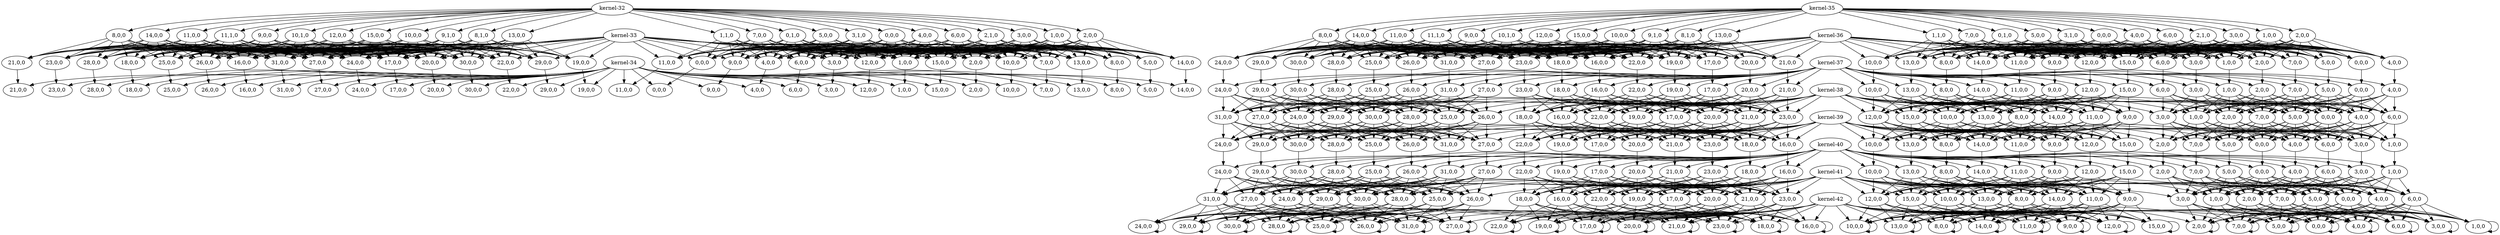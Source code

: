 // Kernel Trace Dependencies
digraph {
	"kernel-32" [label="kernel-32"]
	"kernel-32_8,0,0" [label="8,0,0"]
	"kernel-32" -> "kernel-32_8,0,0"
	"kernel-32_5,0,0" [label="5,0,0"]
	"kernel-32" -> "kernel-32_5,0,0"
	"kernel-32_3,1,0" [label="3,1,0"]
	"kernel-32" -> "kernel-32_3,1,0"
	"kernel-32_14,0,0" [label="14,0,0"]
	"kernel-32" -> "kernel-32_14,0,0"
	"kernel-32_11,0,0" [label="11,0,0"]
	"kernel-32" -> "kernel-32_11,0,0"
	"kernel-32_0,0,0" [label="0,0,0"]
	"kernel-32" -> "kernel-32_0,0,0"
	"kernel-32_11,1,0" [label="11,1,0"]
	"kernel-32" -> "kernel-32_11,1,0"
	"kernel-32_9,0,0" [label="9,0,0"]
	"kernel-32" -> "kernel-32_9,0,0"
	"kernel-32_4,0,0" [label="4,0,0"]
	"kernel-32" -> "kernel-32_4,0,0"
	"kernel-32_6,0,0" [label="6,0,0"]
	"kernel-32" -> "kernel-32_6,0,0"
	"kernel-32_2,1,0" [label="2,1,0"]
	"kernel-32" -> "kernel-32_2,1,0"
	"kernel-32_3,0,0" [label="3,0,0"]
	"kernel-32" -> "kernel-32_3,0,0"
	"kernel-32_10,1,0" [label="10,1,0"]
	"kernel-32" -> "kernel-32_10,1,0"
	"kernel-32_12,0,0" [label="12,0,0"]
	"kernel-32" -> "kernel-32_12,0,0"
	"kernel-32_1,0,0" [label="1,0,0"]
	"kernel-32" -> "kernel-32_1,0,0"
	"kernel-32_15,0,0" [label="15,0,0"]
	"kernel-32" -> "kernel-32_15,0,0"
	"kernel-32_2,0,0" [label="2,0,0"]
	"kernel-32" -> "kernel-32_2,0,0"
	"kernel-32_10,0,0" [label="10,0,0"]
	"kernel-32" -> "kernel-32_10,0,0"
	"kernel-32_9,1,0" [label="9,1,0"]
	"kernel-32" -> "kernel-32_9,1,0"
	"kernel-32_1,1,0" [label="1,1,0"]
	"kernel-32" -> "kernel-32_1,1,0"
	"kernel-32_8,1,0" [label="8,1,0"]
	"kernel-32" -> "kernel-32_8,1,0"
	"kernel-32_7,0,0" [label="7,0,0"]
	"kernel-32" -> "kernel-32_7,0,0"
	"kernel-32_13,0,0" [label="13,0,0"]
	"kernel-32" -> "kernel-32_13,0,0"
	"kernel-32_0,1,0" [label="0,1,0"]
	"kernel-32" -> "kernel-32_0,1,0"
	"kernel-33" [label="kernel-33"]
	"kernel-33_17,0,0" [label="17,0,0"]
	"kernel-33" -> "kernel-33_17,0,0"
	"kernel-33_8,0,0" [label="8,0,0"]
	"kernel-33" -> "kernel-33_8,0,0"
	"kernel-33_30,0,0" [label="30,0,0"]
	"kernel-33" -> "kernel-33_30,0,0"
	"kernel-33_20,0,0" [label="20,0,0"]
	"kernel-33" -> "kernel-33_20,0,0"
	"kernel-33_5,0,0" [label="5,0,0"]
	"kernel-33" -> "kernel-33_5,0,0"
	"kernel-33_14,0,0" [label="14,0,0"]
	"kernel-33" -> "kernel-33_14,0,0"
	"kernel-33_11,0,0" [label="11,0,0"]
	"kernel-33" -> "kernel-33_11,0,0"
	"kernel-33_0,0,0" [label="0,0,0"]
	"kernel-33" -> "kernel-33_0,0,0"
	"kernel-33_21,0,0" [label="21,0,0"]
	"kernel-33" -> "kernel-33_21,0,0"
	"kernel-33_9,0,0" [label="9,0,0"]
	"kernel-33" -> "kernel-33_9,0,0"
	"kernel-33_23,0,0" [label="23,0,0"]
	"kernel-33" -> "kernel-33_23,0,0"
	"kernel-33_4,0,0" [label="4,0,0"]
	"kernel-33" -> "kernel-33_4,0,0"
	"kernel-33_28,0,0" [label="28,0,0"]
	"kernel-33" -> "kernel-33_28,0,0"
	"kernel-33_6,0,0" [label="6,0,0"]
	"kernel-33" -> "kernel-33_6,0,0"
	"kernel-33_18,0,0" [label="18,0,0"]
	"kernel-33" -> "kernel-33_18,0,0"
	"kernel-33_25,0,0" [label="25,0,0"]
	"kernel-33" -> "kernel-33_25,0,0"
	"kernel-33_26,0,0" [label="26,0,0"]
	"kernel-33" -> "kernel-33_26,0,0"
	"kernel-33_16,0,0" [label="16,0,0"]
	"kernel-33" -> "kernel-33_16,0,0"
	"kernel-33_3,0,0" [label="3,0,0"]
	"kernel-33" -> "kernel-33_3,0,0"
	"kernel-33_31,0,0" [label="31,0,0"]
	"kernel-33" -> "kernel-33_31,0,0"
	"kernel-33_12,0,0" [label="12,0,0"]
	"kernel-33" -> "kernel-33_12,0,0"
	"kernel-33_1,0,0" [label="1,0,0"]
	"kernel-33" -> "kernel-33_1,0,0"
	"kernel-33_27,0,0" [label="27,0,0"]
	"kernel-33" -> "kernel-33_27,0,0"
	"kernel-33_15,0,0" [label="15,0,0"]
	"kernel-33" -> "kernel-33_15,0,0"
	"kernel-33_24,0,0" [label="24,0,0"]
	"kernel-33" -> "kernel-33_24,0,0"
	"kernel-33_22,0,0" [label="22,0,0"]
	"kernel-33" -> "kernel-33_22,0,0"
	"kernel-33_2,0,0" [label="2,0,0"]
	"kernel-33" -> "kernel-33_2,0,0"
	"kernel-33_10,0,0" [label="10,0,0"]
	"kernel-33" -> "kernel-33_10,0,0"
	"kernel-33_29,0,0" [label="29,0,0"]
	"kernel-33" -> "kernel-33_29,0,0"
	"kernel-33_19,0,0" [label="19,0,0"]
	"kernel-33" -> "kernel-33_19,0,0"
	"kernel-33_7,0,0" [label="7,0,0"]
	"kernel-33" -> "kernel-33_7,0,0"
	"kernel-33_13,0,0" [label="13,0,0"]
	"kernel-33" -> "kernel-33_13,0,0"
	"kernel-34" [label="kernel-34"]
	"kernel-34_20,0,0" [label="20,0,0"]
	"kernel-34" -> "kernel-34_20,0,0"
	"kernel-34_14,0,0" [label="14,0,0"]
	"kernel-34" -> "kernel-34_14,0,0"
	"kernel-34_0,0,0" [label="0,0,0"]
	"kernel-34" -> "kernel-34_0,0,0"
	"kernel-34_31,0,0" [label="31,0,0"]
	"kernel-34" -> "kernel-34_31,0,0"
	"kernel-34_12,0,0" [label="12,0,0"]
	"kernel-34" -> "kernel-34_12,0,0"
	"kernel-34_1,0,0" [label="1,0,0"]
	"kernel-34" -> "kernel-34_1,0,0"
	"kernel-34_29,0,0" [label="29,0,0"]
	"kernel-34" -> "kernel-34_29,0,0"
	"kernel-34_27,0,0" [label="27,0,0"]
	"kernel-34" -> "kernel-34_27,0,0"
	"kernel-34_17,0,0" [label="17,0,0"]
	"kernel-34" -> "kernel-34_17,0,0"
	"kernel-34_5,0,0" [label="5,0,0"]
	"kernel-34" -> "kernel-34_5,0,0"
	"kernel-34_30,0,0" [label="30,0,0"]
	"kernel-34" -> "kernel-34_30,0,0"
	"kernel-34_25,0,0" [label="25,0,0"]
	"kernel-34" -> "kernel-34_25,0,0"
	"kernel-34_3,0,0" [label="3,0,0"]
	"kernel-34" -> "kernel-34_3,0,0"
	"kernel-34_15,0,0" [label="15,0,0"]
	"kernel-34" -> "kernel-34_15,0,0"
	"kernel-34_2,0,0" [label="2,0,0"]
	"kernel-34" -> "kernel-34_2,0,0"
	"kernel-34_13,0,0" [label="13,0,0"]
	"kernel-34" -> "kernel-34_13,0,0"
	"kernel-34_23,0,0" [label="23,0,0"]
	"kernel-34" -> "kernel-34_23,0,0"
	"kernel-34_6,0,0" [label="6,0,0"]
	"kernel-34" -> "kernel-34_6,0,0"
	"kernel-34_18,0,0" [label="18,0,0"]
	"kernel-34" -> "kernel-34_18,0,0"
	"kernel-34_26,0,0" [label="26,0,0"]
	"kernel-34" -> "kernel-34_26,0,0"
	"kernel-34_9,0,0" [label="9,0,0"]
	"kernel-34" -> "kernel-34_9,0,0"
	"kernel-34_10,0,0" [label="10,0,0"]
	"kernel-34" -> "kernel-34_10,0,0"
	"kernel-34_7,0,0" [label="7,0,0"]
	"kernel-34" -> "kernel-34_7,0,0"
	"kernel-34_8,0,0" [label="8,0,0"]
	"kernel-34" -> "kernel-34_8,0,0"
	"kernel-34_24,0,0" [label="24,0,0"]
	"kernel-34" -> "kernel-34_24,0,0"
	"kernel-34_21,0,0" [label="21,0,0"]
	"kernel-34" -> "kernel-34_21,0,0"
	"kernel-34_11,0,0" [label="11,0,0"]
	"kernel-34" -> "kernel-34_11,0,0"
	"kernel-34_4,0,0" [label="4,0,0"]
	"kernel-34" -> "kernel-34_4,0,0"
	"kernel-34_28,0,0" [label="28,0,0"]
	"kernel-34" -> "kernel-34_28,0,0"
	"kernel-34_16,0,0" [label="16,0,0"]
	"kernel-34" -> "kernel-34_16,0,0"
	"kernel-34_22,0,0" [label="22,0,0"]
	"kernel-34" -> "kernel-34_22,0,0"
	"kernel-34_19,0,0" [label="19,0,0"]
	"kernel-34" -> "kernel-34_19,0,0"
	"kernel-35" [label="kernel-35"]
	"kernel-35_8,0,0" [label="8,0,0"]
	"kernel-35" -> "kernel-35_8,0,0"
	"kernel-35_5,0,0" [label="5,0,0"]
	"kernel-35" -> "kernel-35_5,0,0"
	"kernel-35_3,1,0" [label="3,1,0"]
	"kernel-35" -> "kernel-35_3,1,0"
	"kernel-35_14,0,0" [label="14,0,0"]
	"kernel-35" -> "kernel-35_14,0,0"
	"kernel-35_11,0,0" [label="11,0,0"]
	"kernel-35" -> "kernel-35_11,0,0"
	"kernel-35_0,0,0" [label="0,0,0"]
	"kernel-35" -> "kernel-35_0,0,0"
	"kernel-35_11,1,0" [label="11,1,0"]
	"kernel-35" -> "kernel-35_11,1,0"
	"kernel-35_9,0,0" [label="9,0,0"]
	"kernel-35" -> "kernel-35_9,0,0"
	"kernel-35_4,0,0" [label="4,0,0"]
	"kernel-35" -> "kernel-35_4,0,0"
	"kernel-35_6,0,0" [label="6,0,0"]
	"kernel-35" -> "kernel-35_6,0,0"
	"kernel-35_2,1,0" [label="2,1,0"]
	"kernel-35" -> "kernel-35_2,1,0"
	"kernel-35_3,0,0" [label="3,0,0"]
	"kernel-35" -> "kernel-35_3,0,0"
	"kernel-35_10,1,0" [label="10,1,0"]
	"kernel-35" -> "kernel-35_10,1,0"
	"kernel-35_12,0,0" [label="12,0,0"]
	"kernel-35" -> "kernel-35_12,0,0"
	"kernel-35_1,0,0" [label="1,0,0"]
	"kernel-35" -> "kernel-35_1,0,0"
	"kernel-35_15,0,0" [label="15,0,0"]
	"kernel-35" -> "kernel-35_15,0,0"
	"kernel-35_2,0,0" [label="2,0,0"]
	"kernel-35" -> "kernel-35_2,0,0"
	"kernel-35_10,0,0" [label="10,0,0"]
	"kernel-35" -> "kernel-35_10,0,0"
	"kernel-35_9,1,0" [label="9,1,0"]
	"kernel-35" -> "kernel-35_9,1,0"
	"kernel-35_1,1,0" [label="1,1,0"]
	"kernel-35" -> "kernel-35_1,1,0"
	"kernel-35_8,1,0" [label="8,1,0"]
	"kernel-35" -> "kernel-35_8,1,0"
	"kernel-35_7,0,0" [label="7,0,0"]
	"kernel-35" -> "kernel-35_7,0,0"
	"kernel-35_13,0,0" [label="13,0,0"]
	"kernel-35" -> "kernel-35_13,0,0"
	"kernel-35_0,1,0" [label="0,1,0"]
	"kernel-35" -> "kernel-35_0,1,0"
	"kernel-36" [label="kernel-36"]
	"kernel-36_17,0,0" [label="17,0,0"]
	"kernel-36" -> "kernel-36_17,0,0"
	"kernel-36_8,0,0" [label="8,0,0"]
	"kernel-36" -> "kernel-36_8,0,0"
	"kernel-36_30,0,0" [label="30,0,0"]
	"kernel-36" -> "kernel-36_30,0,0"
	"kernel-36_20,0,0" [label="20,0,0"]
	"kernel-36" -> "kernel-36_20,0,0"
	"kernel-36_5,0,0" [label="5,0,0"]
	"kernel-36" -> "kernel-36_5,0,0"
	"kernel-36_14,0,0" [label="14,0,0"]
	"kernel-36" -> "kernel-36_14,0,0"
	"kernel-36_11,0,0" [label="11,0,0"]
	"kernel-36" -> "kernel-36_11,0,0"
	"kernel-36_0,0,0" [label="0,0,0"]
	"kernel-36" -> "kernel-36_0,0,0"
	"kernel-36_21,0,0" [label="21,0,0"]
	"kernel-36" -> "kernel-36_21,0,0"
	"kernel-36_9,0,0" [label="9,0,0"]
	"kernel-36" -> "kernel-36_9,0,0"
	"kernel-36_23,0,0" [label="23,0,0"]
	"kernel-36" -> "kernel-36_23,0,0"
	"kernel-36_4,0,0" [label="4,0,0"]
	"kernel-36" -> "kernel-36_4,0,0"
	"kernel-36_28,0,0" [label="28,0,0"]
	"kernel-36" -> "kernel-36_28,0,0"
	"kernel-36_6,0,0" [label="6,0,0"]
	"kernel-36" -> "kernel-36_6,0,0"
	"kernel-36_18,0,0" [label="18,0,0"]
	"kernel-36" -> "kernel-36_18,0,0"
	"kernel-36_25,0,0" [label="25,0,0"]
	"kernel-36" -> "kernel-36_25,0,0"
	"kernel-36_26,0,0" [label="26,0,0"]
	"kernel-36" -> "kernel-36_26,0,0"
	"kernel-36_16,0,0" [label="16,0,0"]
	"kernel-36" -> "kernel-36_16,0,0"
	"kernel-36_3,0,0" [label="3,0,0"]
	"kernel-36" -> "kernel-36_3,0,0"
	"kernel-36_31,0,0" [label="31,0,0"]
	"kernel-36" -> "kernel-36_31,0,0"
	"kernel-36_12,0,0" [label="12,0,0"]
	"kernel-36" -> "kernel-36_12,0,0"
	"kernel-36_1,0,0" [label="1,0,0"]
	"kernel-36" -> "kernel-36_1,0,0"
	"kernel-36_27,0,0" [label="27,0,0"]
	"kernel-36" -> "kernel-36_27,0,0"
	"kernel-36_15,0,0" [label="15,0,0"]
	"kernel-36" -> "kernel-36_15,0,0"
	"kernel-36_24,0,0" [label="24,0,0"]
	"kernel-36" -> "kernel-36_24,0,0"
	"kernel-36_22,0,0" [label="22,0,0"]
	"kernel-36" -> "kernel-36_22,0,0"
	"kernel-36_2,0,0" [label="2,0,0"]
	"kernel-36" -> "kernel-36_2,0,0"
	"kernel-36_10,0,0" [label="10,0,0"]
	"kernel-36" -> "kernel-36_10,0,0"
	"kernel-36_29,0,0" [label="29,0,0"]
	"kernel-36" -> "kernel-36_29,0,0"
	"kernel-36_19,0,0" [label="19,0,0"]
	"kernel-36" -> "kernel-36_19,0,0"
	"kernel-36_7,0,0" [label="7,0,0"]
	"kernel-36" -> "kernel-36_7,0,0"
	"kernel-36_13,0,0" [label="13,0,0"]
	"kernel-36" -> "kernel-36_13,0,0"
	"kernel-37" [label="kernel-37"]
	"kernel-37_17,0,0" [label="17,0,0"]
	"kernel-37" -> "kernel-37_17,0,0"
	"kernel-37_8,0,0" [label="8,0,0"]
	"kernel-37" -> "kernel-37_8,0,0"
	"kernel-37_30,0,0" [label="30,0,0"]
	"kernel-37" -> "kernel-37_30,0,0"
	"kernel-37_20,0,0" [label="20,0,0"]
	"kernel-37" -> "kernel-37_20,0,0"
	"kernel-37_5,0,0" [label="5,0,0"]
	"kernel-37" -> "kernel-37_5,0,0"
	"kernel-37_14,0,0" [label="14,0,0"]
	"kernel-37" -> "kernel-37_14,0,0"
	"kernel-37_11,0,0" [label="11,0,0"]
	"kernel-37" -> "kernel-37_11,0,0"
	"kernel-37_0,0,0" [label="0,0,0"]
	"kernel-37" -> "kernel-37_0,0,0"
	"kernel-37_21,0,0" [label="21,0,0"]
	"kernel-37" -> "kernel-37_21,0,0"
	"kernel-37_9,0,0" [label="9,0,0"]
	"kernel-37" -> "kernel-37_9,0,0"
	"kernel-37_23,0,0" [label="23,0,0"]
	"kernel-37" -> "kernel-37_23,0,0"
	"kernel-37_4,0,0" [label="4,0,0"]
	"kernel-37" -> "kernel-37_4,0,0"
	"kernel-37_28,0,0" [label="28,0,0"]
	"kernel-37" -> "kernel-37_28,0,0"
	"kernel-37_6,0,0" [label="6,0,0"]
	"kernel-37" -> "kernel-37_6,0,0"
	"kernel-37_18,0,0" [label="18,0,0"]
	"kernel-37" -> "kernel-37_18,0,0"
	"kernel-37_25,0,0" [label="25,0,0"]
	"kernel-37" -> "kernel-37_25,0,0"
	"kernel-37_26,0,0" [label="26,0,0"]
	"kernel-37" -> "kernel-37_26,0,0"
	"kernel-37_16,0,0" [label="16,0,0"]
	"kernel-37" -> "kernel-37_16,0,0"
	"kernel-37_3,0,0" [label="3,0,0"]
	"kernel-37" -> "kernel-37_3,0,0"
	"kernel-37_31,0,0" [label="31,0,0"]
	"kernel-37" -> "kernel-37_31,0,0"
	"kernel-37_12,0,0" [label="12,0,0"]
	"kernel-37" -> "kernel-37_12,0,0"
	"kernel-37_1,0,0" [label="1,0,0"]
	"kernel-37" -> "kernel-37_1,0,0"
	"kernel-37_27,0,0" [label="27,0,0"]
	"kernel-37" -> "kernel-37_27,0,0"
	"kernel-37_15,0,0" [label="15,0,0"]
	"kernel-37" -> "kernel-37_15,0,0"
	"kernel-37_24,0,0" [label="24,0,0"]
	"kernel-37" -> "kernel-37_24,0,0"
	"kernel-37_22,0,0" [label="22,0,0"]
	"kernel-37" -> "kernel-37_22,0,0"
	"kernel-37_2,0,0" [label="2,0,0"]
	"kernel-37" -> "kernel-37_2,0,0"
	"kernel-37_10,0,0" [label="10,0,0"]
	"kernel-37" -> "kernel-37_10,0,0"
	"kernel-37_29,0,0" [label="29,0,0"]
	"kernel-37" -> "kernel-37_29,0,0"
	"kernel-37_19,0,0" [label="19,0,0"]
	"kernel-37" -> "kernel-37_19,0,0"
	"kernel-37_7,0,0" [label="7,0,0"]
	"kernel-37" -> "kernel-37_7,0,0"
	"kernel-37_13,0,0" [label="13,0,0"]
	"kernel-37" -> "kernel-37_13,0,0"
	"kernel-38" [label="kernel-38"]
	"kernel-38_17,0,0" [label="17,0,0"]
	"kernel-38" -> "kernel-38_17,0,0"
	"kernel-38_8,0,0" [label="8,0,0"]
	"kernel-38" -> "kernel-38_8,0,0"
	"kernel-38_30,0,0" [label="30,0,0"]
	"kernel-38" -> "kernel-38_30,0,0"
	"kernel-38_20,0,0" [label="20,0,0"]
	"kernel-38" -> "kernel-38_20,0,0"
	"kernel-38_5,0,0" [label="5,0,0"]
	"kernel-38" -> "kernel-38_5,0,0"
	"kernel-38_14,0,0" [label="14,0,0"]
	"kernel-38" -> "kernel-38_14,0,0"
	"kernel-38_11,0,0" [label="11,0,0"]
	"kernel-38" -> "kernel-38_11,0,0"
	"kernel-38_0,0,0" [label="0,0,0"]
	"kernel-38" -> "kernel-38_0,0,0"
	"kernel-38_21,0,0" [label="21,0,0"]
	"kernel-38" -> "kernel-38_21,0,0"
	"kernel-38_9,0,0" [label="9,0,0"]
	"kernel-38" -> "kernel-38_9,0,0"
	"kernel-38_23,0,0" [label="23,0,0"]
	"kernel-38" -> "kernel-38_23,0,0"
	"kernel-38_4,0,0" [label="4,0,0"]
	"kernel-38" -> "kernel-38_4,0,0"
	"kernel-38_28,0,0" [label="28,0,0"]
	"kernel-38" -> "kernel-38_28,0,0"
	"kernel-38_6,0,0" [label="6,0,0"]
	"kernel-38" -> "kernel-38_6,0,0"
	"kernel-38_18,0,0" [label="18,0,0"]
	"kernel-38" -> "kernel-38_18,0,0"
	"kernel-38_25,0,0" [label="25,0,0"]
	"kernel-38" -> "kernel-38_25,0,0"
	"kernel-38_26,0,0" [label="26,0,0"]
	"kernel-38" -> "kernel-38_26,0,0"
	"kernel-38_16,0,0" [label="16,0,0"]
	"kernel-38" -> "kernel-38_16,0,0"
	"kernel-38_3,0,0" [label="3,0,0"]
	"kernel-38" -> "kernel-38_3,0,0"
	"kernel-38_31,0,0" [label="31,0,0"]
	"kernel-38" -> "kernel-38_31,0,0"
	"kernel-38_12,0,0" [label="12,0,0"]
	"kernel-38" -> "kernel-38_12,0,0"
	"kernel-38_1,0,0" [label="1,0,0"]
	"kernel-38" -> "kernel-38_1,0,0"
	"kernel-38_27,0,0" [label="27,0,0"]
	"kernel-38" -> "kernel-38_27,0,0"
	"kernel-38_15,0,0" [label="15,0,0"]
	"kernel-38" -> "kernel-38_15,0,0"
	"kernel-38_24,0,0" [label="24,0,0"]
	"kernel-38" -> "kernel-38_24,0,0"
	"kernel-38_22,0,0" [label="22,0,0"]
	"kernel-38" -> "kernel-38_22,0,0"
	"kernel-38_2,0,0" [label="2,0,0"]
	"kernel-38" -> "kernel-38_2,0,0"
	"kernel-38_10,0,0" [label="10,0,0"]
	"kernel-38" -> "kernel-38_10,0,0"
	"kernel-38_29,0,0" [label="29,0,0"]
	"kernel-38" -> "kernel-38_29,0,0"
	"kernel-38_19,0,0" [label="19,0,0"]
	"kernel-38" -> "kernel-38_19,0,0"
	"kernel-38_7,0,0" [label="7,0,0"]
	"kernel-38" -> "kernel-38_7,0,0"
	"kernel-38_13,0,0" [label="13,0,0"]
	"kernel-38" -> "kernel-38_13,0,0"
	"kernel-39" [label="kernel-39"]
	"kernel-39_17,0,0" [label="17,0,0"]
	"kernel-39" -> "kernel-39_17,0,0"
	"kernel-39_8,0,0" [label="8,0,0"]
	"kernel-39" -> "kernel-39_8,0,0"
	"kernel-39_30,0,0" [label="30,0,0"]
	"kernel-39" -> "kernel-39_30,0,0"
	"kernel-39_20,0,0" [label="20,0,0"]
	"kernel-39" -> "kernel-39_20,0,0"
	"kernel-39_5,0,0" [label="5,0,0"]
	"kernel-39" -> "kernel-39_5,0,0"
	"kernel-39_14,0,0" [label="14,0,0"]
	"kernel-39" -> "kernel-39_14,0,0"
	"kernel-39_11,0,0" [label="11,0,0"]
	"kernel-39" -> "kernel-39_11,0,0"
	"kernel-39_0,0,0" [label="0,0,0"]
	"kernel-39" -> "kernel-39_0,0,0"
	"kernel-39_21,0,0" [label="21,0,0"]
	"kernel-39" -> "kernel-39_21,0,0"
	"kernel-39_9,0,0" [label="9,0,0"]
	"kernel-39" -> "kernel-39_9,0,0"
	"kernel-39_23,0,0" [label="23,0,0"]
	"kernel-39" -> "kernel-39_23,0,0"
	"kernel-39_4,0,0" [label="4,0,0"]
	"kernel-39" -> "kernel-39_4,0,0"
	"kernel-39_28,0,0" [label="28,0,0"]
	"kernel-39" -> "kernel-39_28,0,0"
	"kernel-39_6,0,0" [label="6,0,0"]
	"kernel-39" -> "kernel-39_6,0,0"
	"kernel-39_18,0,0" [label="18,0,0"]
	"kernel-39" -> "kernel-39_18,0,0"
	"kernel-39_25,0,0" [label="25,0,0"]
	"kernel-39" -> "kernel-39_25,0,0"
	"kernel-39_26,0,0" [label="26,0,0"]
	"kernel-39" -> "kernel-39_26,0,0"
	"kernel-39_16,0,0" [label="16,0,0"]
	"kernel-39" -> "kernel-39_16,0,0"
	"kernel-39_3,0,0" [label="3,0,0"]
	"kernel-39" -> "kernel-39_3,0,0"
	"kernel-39_31,0,0" [label="31,0,0"]
	"kernel-39" -> "kernel-39_31,0,0"
	"kernel-39_12,0,0" [label="12,0,0"]
	"kernel-39" -> "kernel-39_12,0,0"
	"kernel-39_1,0,0" [label="1,0,0"]
	"kernel-39" -> "kernel-39_1,0,0"
	"kernel-39_27,0,0" [label="27,0,0"]
	"kernel-39" -> "kernel-39_27,0,0"
	"kernel-39_15,0,0" [label="15,0,0"]
	"kernel-39" -> "kernel-39_15,0,0"
	"kernel-39_24,0,0" [label="24,0,0"]
	"kernel-39" -> "kernel-39_24,0,0"
	"kernel-39_22,0,0" [label="22,0,0"]
	"kernel-39" -> "kernel-39_22,0,0"
	"kernel-39_2,0,0" [label="2,0,0"]
	"kernel-39" -> "kernel-39_2,0,0"
	"kernel-39_10,0,0" [label="10,0,0"]
	"kernel-39" -> "kernel-39_10,0,0"
	"kernel-39_29,0,0" [label="29,0,0"]
	"kernel-39" -> "kernel-39_29,0,0"
	"kernel-39_19,0,0" [label="19,0,0"]
	"kernel-39" -> "kernel-39_19,0,0"
	"kernel-39_7,0,0" [label="7,0,0"]
	"kernel-39" -> "kernel-39_7,0,0"
	"kernel-39_13,0,0" [label="13,0,0"]
	"kernel-39" -> "kernel-39_13,0,0"
	"kernel-40" [label="kernel-40"]
	"kernel-40_17,0,0" [label="17,0,0"]
	"kernel-40" -> "kernel-40_17,0,0"
	"kernel-40_8,0,0" [label="8,0,0"]
	"kernel-40" -> "kernel-40_8,0,0"
	"kernel-40_30,0,0" [label="30,0,0"]
	"kernel-40" -> "kernel-40_30,0,0"
	"kernel-40_20,0,0" [label="20,0,0"]
	"kernel-40" -> "kernel-40_20,0,0"
	"kernel-40_5,0,0" [label="5,0,0"]
	"kernel-40" -> "kernel-40_5,0,0"
	"kernel-40_14,0,0" [label="14,0,0"]
	"kernel-40" -> "kernel-40_14,0,0"
	"kernel-40_11,0,0" [label="11,0,0"]
	"kernel-40" -> "kernel-40_11,0,0"
	"kernel-40_0,0,0" [label="0,0,0"]
	"kernel-40" -> "kernel-40_0,0,0"
	"kernel-40_21,0,0" [label="21,0,0"]
	"kernel-40" -> "kernel-40_21,0,0"
	"kernel-40_9,0,0" [label="9,0,0"]
	"kernel-40" -> "kernel-40_9,0,0"
	"kernel-40_23,0,0" [label="23,0,0"]
	"kernel-40" -> "kernel-40_23,0,0"
	"kernel-40_4,0,0" [label="4,0,0"]
	"kernel-40" -> "kernel-40_4,0,0"
	"kernel-40_28,0,0" [label="28,0,0"]
	"kernel-40" -> "kernel-40_28,0,0"
	"kernel-40_6,0,0" [label="6,0,0"]
	"kernel-40" -> "kernel-40_6,0,0"
	"kernel-40_18,0,0" [label="18,0,0"]
	"kernel-40" -> "kernel-40_18,0,0"
	"kernel-40_25,0,0" [label="25,0,0"]
	"kernel-40" -> "kernel-40_25,0,0"
	"kernel-40_26,0,0" [label="26,0,0"]
	"kernel-40" -> "kernel-40_26,0,0"
	"kernel-40_16,0,0" [label="16,0,0"]
	"kernel-40" -> "kernel-40_16,0,0"
	"kernel-40_3,0,0" [label="3,0,0"]
	"kernel-40" -> "kernel-40_3,0,0"
	"kernel-40_31,0,0" [label="31,0,0"]
	"kernel-40" -> "kernel-40_31,0,0"
	"kernel-40_12,0,0" [label="12,0,0"]
	"kernel-40" -> "kernel-40_12,0,0"
	"kernel-40_1,0,0" [label="1,0,0"]
	"kernel-40" -> "kernel-40_1,0,0"
	"kernel-40_27,0,0" [label="27,0,0"]
	"kernel-40" -> "kernel-40_27,0,0"
	"kernel-40_15,0,0" [label="15,0,0"]
	"kernel-40" -> "kernel-40_15,0,0"
	"kernel-40_24,0,0" [label="24,0,0"]
	"kernel-40" -> "kernel-40_24,0,0"
	"kernel-40_22,0,0" [label="22,0,0"]
	"kernel-40" -> "kernel-40_22,0,0"
	"kernel-40_2,0,0" [label="2,0,0"]
	"kernel-40" -> "kernel-40_2,0,0"
	"kernel-40_10,0,0" [label="10,0,0"]
	"kernel-40" -> "kernel-40_10,0,0"
	"kernel-40_29,0,0" [label="29,0,0"]
	"kernel-40" -> "kernel-40_29,0,0"
	"kernel-40_19,0,0" [label="19,0,0"]
	"kernel-40" -> "kernel-40_19,0,0"
	"kernel-40_7,0,0" [label="7,0,0"]
	"kernel-40" -> "kernel-40_7,0,0"
	"kernel-40_13,0,0" [label="13,0,0"]
	"kernel-40" -> "kernel-40_13,0,0"
	"kernel-41" [label="kernel-41"]
	"kernel-41_17,0,0" [label="17,0,0"]
	"kernel-41" -> "kernel-41_17,0,0"
	"kernel-41_8,0,0" [label="8,0,0"]
	"kernel-41" -> "kernel-41_8,0,0"
	"kernel-41_30,0,0" [label="30,0,0"]
	"kernel-41" -> "kernel-41_30,0,0"
	"kernel-41_20,0,0" [label="20,0,0"]
	"kernel-41" -> "kernel-41_20,0,0"
	"kernel-41_5,0,0" [label="5,0,0"]
	"kernel-41" -> "kernel-41_5,0,0"
	"kernel-41_14,0,0" [label="14,0,0"]
	"kernel-41" -> "kernel-41_14,0,0"
	"kernel-41_11,0,0" [label="11,0,0"]
	"kernel-41" -> "kernel-41_11,0,0"
	"kernel-41_0,0,0" [label="0,0,0"]
	"kernel-41" -> "kernel-41_0,0,0"
	"kernel-41_21,0,0" [label="21,0,0"]
	"kernel-41" -> "kernel-41_21,0,0"
	"kernel-41_9,0,0" [label="9,0,0"]
	"kernel-41" -> "kernel-41_9,0,0"
	"kernel-41_23,0,0" [label="23,0,0"]
	"kernel-41" -> "kernel-41_23,0,0"
	"kernel-41_4,0,0" [label="4,0,0"]
	"kernel-41" -> "kernel-41_4,0,0"
	"kernel-41_28,0,0" [label="28,0,0"]
	"kernel-41" -> "kernel-41_28,0,0"
	"kernel-41_6,0,0" [label="6,0,0"]
	"kernel-41" -> "kernel-41_6,0,0"
	"kernel-41_18,0,0" [label="18,0,0"]
	"kernel-41" -> "kernel-41_18,0,0"
	"kernel-41_25,0,0" [label="25,0,0"]
	"kernel-41" -> "kernel-41_25,0,0"
	"kernel-41_26,0,0" [label="26,0,0"]
	"kernel-41" -> "kernel-41_26,0,0"
	"kernel-41_16,0,0" [label="16,0,0"]
	"kernel-41" -> "kernel-41_16,0,0"
	"kernel-41_3,0,0" [label="3,0,0"]
	"kernel-41" -> "kernel-41_3,0,0"
	"kernel-41_31,0,0" [label="31,0,0"]
	"kernel-41" -> "kernel-41_31,0,0"
	"kernel-41_12,0,0" [label="12,0,0"]
	"kernel-41" -> "kernel-41_12,0,0"
	"kernel-41_1,0,0" [label="1,0,0"]
	"kernel-41" -> "kernel-41_1,0,0"
	"kernel-41_27,0,0" [label="27,0,0"]
	"kernel-41" -> "kernel-41_27,0,0"
	"kernel-41_15,0,0" [label="15,0,0"]
	"kernel-41" -> "kernel-41_15,0,0"
	"kernel-41_24,0,0" [label="24,0,0"]
	"kernel-41" -> "kernel-41_24,0,0"
	"kernel-41_22,0,0" [label="22,0,0"]
	"kernel-41" -> "kernel-41_22,0,0"
	"kernel-41_2,0,0" [label="2,0,0"]
	"kernel-41" -> "kernel-41_2,0,0"
	"kernel-41_10,0,0" [label="10,0,0"]
	"kernel-41" -> "kernel-41_10,0,0"
	"kernel-41_29,0,0" [label="29,0,0"]
	"kernel-41" -> "kernel-41_29,0,0"
	"kernel-41_19,0,0" [label="19,0,0"]
	"kernel-41" -> "kernel-41_19,0,0"
	"kernel-41_7,0,0" [label="7,0,0"]
	"kernel-41" -> "kernel-41_7,0,0"
	"kernel-41_13,0,0" [label="13,0,0"]
	"kernel-41" -> "kernel-41_13,0,0"
	"kernel-42" [label="kernel-42"]
	"kernel-42_17,0,0" [label="17,0,0"]
	"kernel-42" -> "kernel-42_17,0,0"
	"kernel-42_8,0,0" [label="8,0,0"]
	"kernel-42" -> "kernel-42_8,0,0"
	"kernel-42_30,0,0" [label="30,0,0"]
	"kernel-42" -> "kernel-42_30,0,0"
	"kernel-42_20,0,0" [label="20,0,0"]
	"kernel-42" -> "kernel-42_20,0,0"
	"kernel-42_5,0,0" [label="5,0,0"]
	"kernel-42" -> "kernel-42_5,0,0"
	"kernel-42_14,0,0" [label="14,0,0"]
	"kernel-42" -> "kernel-42_14,0,0"
	"kernel-42_11,0,0" [label="11,0,0"]
	"kernel-42" -> "kernel-42_11,0,0"
	"kernel-42_0,0,0" [label="0,0,0"]
	"kernel-42" -> "kernel-42_0,0,0"
	"kernel-42_21,0,0" [label="21,0,0"]
	"kernel-42" -> "kernel-42_21,0,0"
	"kernel-42_9,0,0" [label="9,0,0"]
	"kernel-42" -> "kernel-42_9,0,0"
	"kernel-42_23,0,0" [label="23,0,0"]
	"kernel-42" -> "kernel-42_23,0,0"
	"kernel-42_4,0,0" [label="4,0,0"]
	"kernel-42" -> "kernel-42_4,0,0"
	"kernel-42_28,0,0" [label="28,0,0"]
	"kernel-42" -> "kernel-42_28,0,0"
	"kernel-42_6,0,0" [label="6,0,0"]
	"kernel-42" -> "kernel-42_6,0,0"
	"kernel-42_18,0,0" [label="18,0,0"]
	"kernel-42" -> "kernel-42_18,0,0"
	"kernel-42_25,0,0" [label="25,0,0"]
	"kernel-42" -> "kernel-42_25,0,0"
	"kernel-42_26,0,0" [label="26,0,0"]
	"kernel-42" -> "kernel-42_26,0,0"
	"kernel-42_16,0,0" [label="16,0,0"]
	"kernel-42" -> "kernel-42_16,0,0"
	"kernel-42_3,0,0" [label="3,0,0"]
	"kernel-42" -> "kernel-42_3,0,0"
	"kernel-42_31,0,0" [label="31,0,0"]
	"kernel-42" -> "kernel-42_31,0,0"
	"kernel-42_12,0,0" [label="12,0,0"]
	"kernel-42" -> "kernel-42_12,0,0"
	"kernel-42_1,0,0" [label="1,0,0"]
	"kernel-42" -> "kernel-42_1,0,0"
	"kernel-42_27,0,0" [label="27,0,0"]
	"kernel-42" -> "kernel-42_27,0,0"
	"kernel-42_15,0,0" [label="15,0,0"]
	"kernel-42" -> "kernel-42_15,0,0"
	"kernel-42_24,0,0" [label="24,0,0"]
	"kernel-42" -> "kernel-42_24,0,0"
	"kernel-42_22,0,0" [label="22,0,0"]
	"kernel-42" -> "kernel-42_22,0,0"
	"kernel-42_2,0,0" [label="2,0,0"]
	"kernel-42" -> "kernel-42_2,0,0"
	"kernel-42_10,0,0" [label="10,0,0"]
	"kernel-42" -> "kernel-42_10,0,0"
	"kernel-42_29,0,0" [label="29,0,0"]
	"kernel-42" -> "kernel-42_29,0,0"
	"kernel-42_19,0,0" [label="19,0,0"]
	"kernel-42" -> "kernel-42_19,0,0"
	"kernel-42_7,0,0" [label="7,0,0"]
	"kernel-42" -> "kernel-42_7,0,0"
	"kernel-42_13,0,0" [label="13,0,0"]
	"kernel-42" -> "kernel-42_13,0,0"
	"kernel-32_0,1,0" -> "kernel-33_0,0,0"
	"kernel-32_0,1,0" -> "kernel-33_1,0,0"
	"kernel-32_0,1,0" -> "kernel-33_10,0,0"
	"kernel-32_0,1,0" -> "kernel-33_11,0,0"
	"kernel-32_0,1,0" -> "kernel-33_12,0,0"
	"kernel-32_0,1,0" -> "kernel-33_13,0,0"
	"kernel-32_0,1,0" -> "kernel-33_14,0,0"
	"kernel-32_0,1,0" -> "kernel-33_15,0,0"
	"kernel-32_0,1,0" -> "kernel-33_2,0,0"
	"kernel-32_0,1,0" -> "kernel-33_3,0,0"
	"kernel-32_0,1,0" -> "kernel-33_4,0,0"
	"kernel-32_0,1,0" -> "kernel-33_5,0,0"
	"kernel-32_0,1,0" -> "kernel-33_6,0,0"
	"kernel-32_0,1,0" -> "kernel-33_7,0,0"
	"kernel-32_0,1,0" -> "kernel-33_8,0,0"
	"kernel-32_0,1,0" -> "kernel-33_9,0,0"
	"kernel-32_3,0,0" -> "kernel-33_0,0,0"
	"kernel-32_3,0,0" -> "kernel-33_1,0,0"
	"kernel-32_3,0,0" -> "kernel-33_10,0,0"
	"kernel-32_3,0,0" -> "kernel-33_11,0,0"
	"kernel-32_3,0,0" -> "kernel-33_12,0,0"
	"kernel-32_3,0,0" -> "kernel-33_13,0,0"
	"kernel-32_3,0,0" -> "kernel-33_14,0,0"
	"kernel-32_3,0,0" -> "kernel-33_15,0,0"
	"kernel-32_3,0,0" -> "kernel-33_2,0,0"
	"kernel-32_3,0,0" -> "kernel-33_3,0,0"
	"kernel-32_3,0,0" -> "kernel-33_4,0,0"
	"kernel-32_3,0,0" -> "kernel-33_5,0,0"
	"kernel-32_3,0,0" -> "kernel-33_6,0,0"
	"kernel-32_3,0,0" -> "kernel-33_7,0,0"
	"kernel-32_3,0,0" -> "kernel-33_8,0,0"
	"kernel-32_3,0,0" -> "kernel-33_9,0,0"
	"kernel-32_9,1,0" -> "kernel-33_16,0,0"
	"kernel-32_9,1,0" -> "kernel-33_17,0,0"
	"kernel-32_9,1,0" -> "kernel-33_18,0,0"
	"kernel-32_9,1,0" -> "kernel-33_19,0,0"
	"kernel-32_9,1,0" -> "kernel-33_20,0,0"
	"kernel-32_9,1,0" -> "kernel-33_21,0,0"
	"kernel-32_9,1,0" -> "kernel-33_22,0,0"
	"kernel-32_9,1,0" -> "kernel-33_23,0,0"
	"kernel-32_9,1,0" -> "kernel-33_24,0,0"
	"kernel-32_9,1,0" -> "kernel-33_25,0,0"
	"kernel-32_9,1,0" -> "kernel-33_26,0,0"
	"kernel-32_9,1,0" -> "kernel-33_27,0,0"
	"kernel-32_9,1,0" -> "kernel-33_28,0,0"
	"kernel-32_9,1,0" -> "kernel-33_29,0,0"
	"kernel-32_9,1,0" -> "kernel-33_30,0,0"
	"kernel-32_9,1,0" -> "kernel-33_31,0,0"
	"kernel-32_1,1,0" -> "kernel-33_0,0,0"
	"kernel-32_1,1,0" -> "kernel-33_1,0,0"
	"kernel-32_1,1,0" -> "kernel-33_10,0,0"
	"kernel-32_1,1,0" -> "kernel-33_11,0,0"
	"kernel-32_1,1,0" -> "kernel-33_12,0,0"
	"kernel-32_1,1,0" -> "kernel-33_13,0,0"
	"kernel-32_1,1,0" -> "kernel-33_14,0,0"
	"kernel-32_1,1,0" -> "kernel-33_15,0,0"
	"kernel-32_1,1,0" -> "kernel-33_2,0,0"
	"kernel-32_1,1,0" -> "kernel-33_3,0,0"
	"kernel-32_1,1,0" -> "kernel-33_4,0,0"
	"kernel-32_1,1,0" -> "kernel-33_5,0,0"
	"kernel-32_1,1,0" -> "kernel-33_6,0,0"
	"kernel-32_1,1,0" -> "kernel-33_7,0,0"
	"kernel-32_1,1,0" -> "kernel-33_8,0,0"
	"kernel-32_1,1,0" -> "kernel-33_9,0,0"
	"kernel-32_0,0,0" -> "kernel-33_0,0,0"
	"kernel-32_0,0,0" -> "kernel-33_1,0,0"
	"kernel-32_0,0,0" -> "kernel-33_10,0,0"
	"kernel-32_0,0,0" -> "kernel-33_11,0,0"
	"kernel-32_0,0,0" -> "kernel-33_12,0,0"
	"kernel-32_0,0,0" -> "kernel-33_13,0,0"
	"kernel-32_0,0,0" -> "kernel-33_14,0,0"
	"kernel-32_0,0,0" -> "kernel-33_15,0,0"
	"kernel-32_0,0,0" -> "kernel-33_2,0,0"
	"kernel-32_0,0,0" -> "kernel-33_3,0,0"
	"kernel-32_0,0,0" -> "kernel-33_4,0,0"
	"kernel-32_0,0,0" -> "kernel-33_5,0,0"
	"kernel-32_0,0,0" -> "kernel-33_6,0,0"
	"kernel-32_0,0,0" -> "kernel-33_7,0,0"
	"kernel-32_0,0,0" -> "kernel-33_8,0,0"
	"kernel-32_0,0,0" -> "kernel-33_9,0,0"
	"kernel-32_12,0,0" -> "kernel-33_16,0,0"
	"kernel-32_12,0,0" -> "kernel-33_17,0,0"
	"kernel-32_12,0,0" -> "kernel-33_18,0,0"
	"kernel-32_12,0,0" -> "kernel-33_19,0,0"
	"kernel-32_12,0,0" -> "kernel-33_20,0,0"
	"kernel-32_12,0,0" -> "kernel-33_21,0,0"
	"kernel-32_12,0,0" -> "kernel-33_22,0,0"
	"kernel-32_12,0,0" -> "kernel-33_23,0,0"
	"kernel-32_12,0,0" -> "kernel-33_24,0,0"
	"kernel-32_12,0,0" -> "kernel-33_25,0,0"
	"kernel-32_12,0,0" -> "kernel-33_26,0,0"
	"kernel-32_12,0,0" -> "kernel-33_27,0,0"
	"kernel-32_12,0,0" -> "kernel-33_28,0,0"
	"kernel-32_12,0,0" -> "kernel-33_29,0,0"
	"kernel-32_12,0,0" -> "kernel-33_30,0,0"
	"kernel-32_12,0,0" -> "kernel-33_31,0,0"
	"kernel-32_6,0,0" -> "kernel-33_0,0,0"
	"kernel-32_6,0,0" -> "kernel-33_1,0,0"
	"kernel-32_6,0,0" -> "kernel-33_10,0,0"
	"kernel-32_6,0,0" -> "kernel-33_11,0,0"
	"kernel-32_6,0,0" -> "kernel-33_12,0,0"
	"kernel-32_6,0,0" -> "kernel-33_13,0,0"
	"kernel-32_6,0,0" -> "kernel-33_14,0,0"
	"kernel-32_6,0,0" -> "kernel-33_15,0,0"
	"kernel-32_6,0,0" -> "kernel-33_2,0,0"
	"kernel-32_6,0,0" -> "kernel-33_3,0,0"
	"kernel-32_6,0,0" -> "kernel-33_4,0,0"
	"kernel-32_6,0,0" -> "kernel-33_5,0,0"
	"kernel-32_6,0,0" -> "kernel-33_6,0,0"
	"kernel-32_6,0,0" -> "kernel-33_7,0,0"
	"kernel-32_6,0,0" -> "kernel-33_8,0,0"
	"kernel-32_6,0,0" -> "kernel-33_9,0,0"
	"kernel-32_15,0,0" -> "kernel-33_16,0,0"
	"kernel-32_15,0,0" -> "kernel-33_17,0,0"
	"kernel-32_15,0,0" -> "kernel-33_18,0,0"
	"kernel-32_15,0,0" -> "kernel-33_19,0,0"
	"kernel-32_15,0,0" -> "kernel-33_20,0,0"
	"kernel-32_15,0,0" -> "kernel-33_21,0,0"
	"kernel-32_15,0,0" -> "kernel-33_22,0,0"
	"kernel-32_15,0,0" -> "kernel-33_23,0,0"
	"kernel-32_15,0,0" -> "kernel-33_24,0,0"
	"kernel-32_15,0,0" -> "kernel-33_25,0,0"
	"kernel-32_15,0,0" -> "kernel-33_26,0,0"
	"kernel-32_15,0,0" -> "kernel-33_27,0,0"
	"kernel-32_15,0,0" -> "kernel-33_28,0,0"
	"kernel-32_15,0,0" -> "kernel-33_29,0,0"
	"kernel-32_15,0,0" -> "kernel-33_30,0,0"
	"kernel-32_15,0,0" -> "kernel-33_31,0,0"
	"kernel-32_2,0,0" -> "kernel-33_0,0,0"
	"kernel-32_2,0,0" -> "kernel-33_1,0,0"
	"kernel-32_2,0,0" -> "kernel-33_10,0,0"
	"kernel-32_2,0,0" -> "kernel-33_11,0,0"
	"kernel-32_2,0,0" -> "kernel-33_12,0,0"
	"kernel-32_2,0,0" -> "kernel-33_13,0,0"
	"kernel-32_2,0,0" -> "kernel-33_14,0,0"
	"kernel-32_2,0,0" -> "kernel-33_15,0,0"
	"kernel-32_2,0,0" -> "kernel-33_2,0,0"
	"kernel-32_2,0,0" -> "kernel-33_3,0,0"
	"kernel-32_2,0,0" -> "kernel-33_4,0,0"
	"kernel-32_2,0,0" -> "kernel-33_5,0,0"
	"kernel-32_2,0,0" -> "kernel-33_6,0,0"
	"kernel-32_2,0,0" -> "kernel-33_7,0,0"
	"kernel-32_2,0,0" -> "kernel-33_8,0,0"
	"kernel-32_2,0,0" -> "kernel-33_9,0,0"
	"kernel-32_11,0,0" -> "kernel-33_16,0,0"
	"kernel-32_11,0,0" -> "kernel-33_17,0,0"
	"kernel-32_11,0,0" -> "kernel-33_18,0,0"
	"kernel-32_11,0,0" -> "kernel-33_19,0,0"
	"kernel-32_11,0,0" -> "kernel-33_20,0,0"
	"kernel-32_11,0,0" -> "kernel-33_21,0,0"
	"kernel-32_11,0,0" -> "kernel-33_22,0,0"
	"kernel-32_11,0,0" -> "kernel-33_23,0,0"
	"kernel-32_11,0,0" -> "kernel-33_24,0,0"
	"kernel-32_11,0,0" -> "kernel-33_25,0,0"
	"kernel-32_11,0,0" -> "kernel-33_26,0,0"
	"kernel-32_11,0,0" -> "kernel-33_27,0,0"
	"kernel-32_11,0,0" -> "kernel-33_28,0,0"
	"kernel-32_11,0,0" -> "kernel-33_29,0,0"
	"kernel-32_11,0,0" -> "kernel-33_30,0,0"
	"kernel-32_11,0,0" -> "kernel-33_31,0,0"
	"kernel-32_14,0,0" -> "kernel-33_16,0,0"
	"kernel-32_14,0,0" -> "kernel-33_17,0,0"
	"kernel-32_14,0,0" -> "kernel-33_18,0,0"
	"kernel-32_14,0,0" -> "kernel-33_19,0,0"
	"kernel-32_14,0,0" -> "kernel-33_20,0,0"
	"kernel-32_14,0,0" -> "kernel-33_21,0,0"
	"kernel-32_14,0,0" -> "kernel-33_22,0,0"
	"kernel-32_14,0,0" -> "kernel-33_23,0,0"
	"kernel-32_14,0,0" -> "kernel-33_24,0,0"
	"kernel-32_14,0,0" -> "kernel-33_25,0,0"
	"kernel-32_14,0,0" -> "kernel-33_26,0,0"
	"kernel-32_14,0,0" -> "kernel-33_27,0,0"
	"kernel-32_14,0,0" -> "kernel-33_28,0,0"
	"kernel-32_14,0,0" -> "kernel-33_29,0,0"
	"kernel-32_14,0,0" -> "kernel-33_30,0,0"
	"kernel-32_14,0,0" -> "kernel-33_31,0,0"
	"kernel-32_8,1,0" -> "kernel-33_16,0,0"
	"kernel-32_8,1,0" -> "kernel-33_17,0,0"
	"kernel-32_8,1,0" -> "kernel-33_18,0,0"
	"kernel-32_8,1,0" -> "kernel-33_19,0,0"
	"kernel-32_8,1,0" -> "kernel-33_20,0,0"
	"kernel-32_8,1,0" -> "kernel-33_21,0,0"
	"kernel-32_8,1,0" -> "kernel-33_22,0,0"
	"kernel-32_8,1,0" -> "kernel-33_23,0,0"
	"kernel-32_8,1,0" -> "kernel-33_24,0,0"
	"kernel-32_8,1,0" -> "kernel-33_25,0,0"
	"kernel-32_8,1,0" -> "kernel-33_26,0,0"
	"kernel-32_8,1,0" -> "kernel-33_27,0,0"
	"kernel-32_8,1,0" -> "kernel-33_28,0,0"
	"kernel-32_8,1,0" -> "kernel-33_29,0,0"
	"kernel-32_8,1,0" -> "kernel-33_30,0,0"
	"kernel-32_8,1,0" -> "kernel-33_31,0,0"
	"kernel-32_10,1,0" -> "kernel-33_16,0,0"
	"kernel-32_10,1,0" -> "kernel-33_17,0,0"
	"kernel-32_10,1,0" -> "kernel-33_18,0,0"
	"kernel-32_10,1,0" -> "kernel-33_19,0,0"
	"kernel-32_10,1,0" -> "kernel-33_20,0,0"
	"kernel-32_10,1,0" -> "kernel-33_21,0,0"
	"kernel-32_10,1,0" -> "kernel-33_22,0,0"
	"kernel-32_10,1,0" -> "kernel-33_23,0,0"
	"kernel-32_10,1,0" -> "kernel-33_24,0,0"
	"kernel-32_10,1,0" -> "kernel-33_25,0,0"
	"kernel-32_10,1,0" -> "kernel-33_26,0,0"
	"kernel-32_10,1,0" -> "kernel-33_27,0,0"
	"kernel-32_10,1,0" -> "kernel-33_28,0,0"
	"kernel-32_10,1,0" -> "kernel-33_29,0,0"
	"kernel-32_10,1,0" -> "kernel-33_30,0,0"
	"kernel-32_10,1,0" -> "kernel-33_31,0,0"
	"kernel-32_10,0,0" -> "kernel-33_16,0,0"
	"kernel-32_10,0,0" -> "kernel-33_17,0,0"
	"kernel-32_10,0,0" -> "kernel-33_18,0,0"
	"kernel-32_10,0,0" -> "kernel-33_19,0,0"
	"kernel-32_10,0,0" -> "kernel-33_20,0,0"
	"kernel-32_10,0,0" -> "kernel-33_21,0,0"
	"kernel-32_10,0,0" -> "kernel-33_22,0,0"
	"kernel-32_10,0,0" -> "kernel-33_23,0,0"
	"kernel-32_10,0,0" -> "kernel-33_24,0,0"
	"kernel-32_10,0,0" -> "kernel-33_25,0,0"
	"kernel-32_10,0,0" -> "kernel-33_26,0,0"
	"kernel-32_10,0,0" -> "kernel-33_27,0,0"
	"kernel-32_10,0,0" -> "kernel-33_28,0,0"
	"kernel-32_10,0,0" -> "kernel-33_29,0,0"
	"kernel-32_10,0,0" -> "kernel-33_30,0,0"
	"kernel-32_10,0,0" -> "kernel-33_31,0,0"
	"kernel-32_9,0,0" -> "kernel-33_16,0,0"
	"kernel-32_9,0,0" -> "kernel-33_17,0,0"
	"kernel-32_9,0,0" -> "kernel-33_18,0,0"
	"kernel-32_9,0,0" -> "kernel-33_19,0,0"
	"kernel-32_9,0,0" -> "kernel-33_20,0,0"
	"kernel-32_9,0,0" -> "kernel-33_21,0,0"
	"kernel-32_9,0,0" -> "kernel-33_22,0,0"
	"kernel-32_9,0,0" -> "kernel-33_23,0,0"
	"kernel-32_9,0,0" -> "kernel-33_24,0,0"
	"kernel-32_9,0,0" -> "kernel-33_25,0,0"
	"kernel-32_9,0,0" -> "kernel-33_26,0,0"
	"kernel-32_9,0,0" -> "kernel-33_27,0,0"
	"kernel-32_9,0,0" -> "kernel-33_28,0,0"
	"kernel-32_9,0,0" -> "kernel-33_29,0,0"
	"kernel-32_9,0,0" -> "kernel-33_30,0,0"
	"kernel-32_9,0,0" -> "kernel-33_31,0,0"
	"kernel-32_5,0,0" -> "kernel-33_0,0,0"
	"kernel-32_5,0,0" -> "kernel-33_1,0,0"
	"kernel-32_5,0,0" -> "kernel-33_10,0,0"
	"kernel-32_5,0,0" -> "kernel-33_11,0,0"
	"kernel-32_5,0,0" -> "kernel-33_12,0,0"
	"kernel-32_5,0,0" -> "kernel-33_13,0,0"
	"kernel-32_5,0,0" -> "kernel-33_14,0,0"
	"kernel-32_5,0,0" -> "kernel-33_15,0,0"
	"kernel-32_5,0,0" -> "kernel-33_2,0,0"
	"kernel-32_5,0,0" -> "kernel-33_3,0,0"
	"kernel-32_5,0,0" -> "kernel-33_4,0,0"
	"kernel-32_5,0,0" -> "kernel-33_5,0,0"
	"kernel-32_5,0,0" -> "kernel-33_6,0,0"
	"kernel-32_5,0,0" -> "kernel-33_7,0,0"
	"kernel-32_5,0,0" -> "kernel-33_8,0,0"
	"kernel-32_5,0,0" -> "kernel-33_9,0,0"
	"kernel-32_1,0,0" -> "kernel-33_0,0,0"
	"kernel-32_1,0,0" -> "kernel-33_1,0,0"
	"kernel-32_1,0,0" -> "kernel-33_10,0,0"
	"kernel-32_1,0,0" -> "kernel-33_11,0,0"
	"kernel-32_1,0,0" -> "kernel-33_12,0,0"
	"kernel-32_1,0,0" -> "kernel-33_13,0,0"
	"kernel-32_1,0,0" -> "kernel-33_14,0,0"
	"kernel-32_1,0,0" -> "kernel-33_15,0,0"
	"kernel-32_1,0,0" -> "kernel-33_2,0,0"
	"kernel-32_1,0,0" -> "kernel-33_3,0,0"
	"kernel-32_1,0,0" -> "kernel-33_4,0,0"
	"kernel-32_1,0,0" -> "kernel-33_5,0,0"
	"kernel-32_1,0,0" -> "kernel-33_6,0,0"
	"kernel-32_1,0,0" -> "kernel-33_7,0,0"
	"kernel-32_1,0,0" -> "kernel-33_8,0,0"
	"kernel-32_1,0,0" -> "kernel-33_9,0,0"
	"kernel-32_4,0,0" -> "kernel-33_0,0,0"
	"kernel-32_4,0,0" -> "kernel-33_1,0,0"
	"kernel-32_4,0,0" -> "kernel-33_10,0,0"
	"kernel-32_4,0,0" -> "kernel-33_11,0,0"
	"kernel-32_4,0,0" -> "kernel-33_12,0,0"
	"kernel-32_4,0,0" -> "kernel-33_13,0,0"
	"kernel-32_4,0,0" -> "kernel-33_14,0,0"
	"kernel-32_4,0,0" -> "kernel-33_15,0,0"
	"kernel-32_4,0,0" -> "kernel-33_2,0,0"
	"kernel-32_4,0,0" -> "kernel-33_3,0,0"
	"kernel-32_4,0,0" -> "kernel-33_4,0,0"
	"kernel-32_4,0,0" -> "kernel-33_5,0,0"
	"kernel-32_4,0,0" -> "kernel-33_6,0,0"
	"kernel-32_4,0,0" -> "kernel-33_7,0,0"
	"kernel-32_4,0,0" -> "kernel-33_8,0,0"
	"kernel-32_4,0,0" -> "kernel-33_9,0,0"
	"kernel-32_8,0,0" -> "kernel-33_16,0,0"
	"kernel-32_8,0,0" -> "kernel-33_17,0,0"
	"kernel-32_8,0,0" -> "kernel-33_18,0,0"
	"kernel-32_8,0,0" -> "kernel-33_19,0,0"
	"kernel-32_8,0,0" -> "kernel-33_20,0,0"
	"kernel-32_8,0,0" -> "kernel-33_21,0,0"
	"kernel-32_8,0,0" -> "kernel-33_22,0,0"
	"kernel-32_8,0,0" -> "kernel-33_23,0,0"
	"kernel-32_8,0,0" -> "kernel-33_24,0,0"
	"kernel-32_8,0,0" -> "kernel-33_25,0,0"
	"kernel-32_8,0,0" -> "kernel-33_26,0,0"
	"kernel-32_8,0,0" -> "kernel-33_27,0,0"
	"kernel-32_8,0,0" -> "kernel-33_28,0,0"
	"kernel-32_8,0,0" -> "kernel-33_29,0,0"
	"kernel-32_8,0,0" -> "kernel-33_30,0,0"
	"kernel-32_8,0,0" -> "kernel-33_31,0,0"
	"kernel-32_3,1,0" -> "kernel-33_0,0,0"
	"kernel-32_3,1,0" -> "kernel-33_1,0,0"
	"kernel-32_3,1,0" -> "kernel-33_10,0,0"
	"kernel-32_3,1,0" -> "kernel-33_11,0,0"
	"kernel-32_3,1,0" -> "kernel-33_12,0,0"
	"kernel-32_3,1,0" -> "kernel-33_13,0,0"
	"kernel-32_3,1,0" -> "kernel-33_14,0,0"
	"kernel-32_3,1,0" -> "kernel-33_15,0,0"
	"kernel-32_3,1,0" -> "kernel-33_2,0,0"
	"kernel-32_3,1,0" -> "kernel-33_3,0,0"
	"kernel-32_3,1,0" -> "kernel-33_4,0,0"
	"kernel-32_3,1,0" -> "kernel-33_5,0,0"
	"kernel-32_3,1,0" -> "kernel-33_6,0,0"
	"kernel-32_3,1,0" -> "kernel-33_7,0,0"
	"kernel-32_3,1,0" -> "kernel-33_8,0,0"
	"kernel-32_3,1,0" -> "kernel-33_9,0,0"
	"kernel-32_11,1,0" -> "kernel-33_16,0,0"
	"kernel-32_11,1,0" -> "kernel-33_17,0,0"
	"kernel-32_11,1,0" -> "kernel-33_18,0,0"
	"kernel-32_11,1,0" -> "kernel-33_19,0,0"
	"kernel-32_11,1,0" -> "kernel-33_20,0,0"
	"kernel-32_11,1,0" -> "kernel-33_21,0,0"
	"kernel-32_11,1,0" -> "kernel-33_22,0,0"
	"kernel-32_11,1,0" -> "kernel-33_23,0,0"
	"kernel-32_11,1,0" -> "kernel-33_24,0,0"
	"kernel-32_11,1,0" -> "kernel-33_25,0,0"
	"kernel-32_11,1,0" -> "kernel-33_26,0,0"
	"kernel-32_11,1,0" -> "kernel-33_27,0,0"
	"kernel-32_11,1,0" -> "kernel-33_28,0,0"
	"kernel-32_11,1,0" -> "kernel-33_29,0,0"
	"kernel-32_11,1,0" -> "kernel-33_30,0,0"
	"kernel-32_11,1,0" -> "kernel-33_31,0,0"
	"kernel-32_2,1,0" -> "kernel-33_0,0,0"
	"kernel-32_2,1,0" -> "kernel-33_1,0,0"
	"kernel-32_2,1,0" -> "kernel-33_10,0,0"
	"kernel-32_2,1,0" -> "kernel-33_11,0,0"
	"kernel-32_2,1,0" -> "kernel-33_12,0,0"
	"kernel-32_2,1,0" -> "kernel-33_13,0,0"
	"kernel-32_2,1,0" -> "kernel-33_14,0,0"
	"kernel-32_2,1,0" -> "kernel-33_15,0,0"
	"kernel-32_2,1,0" -> "kernel-33_2,0,0"
	"kernel-32_2,1,0" -> "kernel-33_3,0,0"
	"kernel-32_2,1,0" -> "kernel-33_4,0,0"
	"kernel-32_2,1,0" -> "kernel-33_5,0,0"
	"kernel-32_2,1,0" -> "kernel-33_6,0,0"
	"kernel-32_2,1,0" -> "kernel-33_7,0,0"
	"kernel-32_2,1,0" -> "kernel-33_8,0,0"
	"kernel-32_2,1,0" -> "kernel-33_9,0,0"
	"kernel-32_13,0,0" -> "kernel-33_16,0,0"
	"kernel-32_13,0,0" -> "kernel-33_17,0,0"
	"kernel-32_13,0,0" -> "kernel-33_18,0,0"
	"kernel-32_13,0,0" -> "kernel-33_19,0,0"
	"kernel-32_13,0,0" -> "kernel-33_20,0,0"
	"kernel-32_13,0,0" -> "kernel-33_21,0,0"
	"kernel-32_13,0,0" -> "kernel-33_22,0,0"
	"kernel-32_13,0,0" -> "kernel-33_23,0,0"
	"kernel-32_13,0,0" -> "kernel-33_24,0,0"
	"kernel-32_13,0,0" -> "kernel-33_25,0,0"
	"kernel-32_13,0,0" -> "kernel-33_26,0,0"
	"kernel-32_13,0,0" -> "kernel-33_27,0,0"
	"kernel-32_13,0,0" -> "kernel-33_28,0,0"
	"kernel-32_13,0,0" -> "kernel-33_29,0,0"
	"kernel-32_13,0,0" -> "kernel-33_30,0,0"
	"kernel-32_13,0,0" -> "kernel-33_31,0,0"
	"kernel-32_7,0,0" -> "kernel-33_0,0,0"
	"kernel-32_7,0,0" -> "kernel-33_1,0,0"
	"kernel-32_7,0,0" -> "kernel-33_10,0,0"
	"kernel-32_7,0,0" -> "kernel-33_11,0,0"
	"kernel-32_7,0,0" -> "kernel-33_12,0,0"
	"kernel-32_7,0,0" -> "kernel-33_13,0,0"
	"kernel-32_7,0,0" -> "kernel-33_14,0,0"
	"kernel-32_7,0,0" -> "kernel-33_15,0,0"
	"kernel-32_7,0,0" -> "kernel-33_2,0,0"
	"kernel-32_7,0,0" -> "kernel-33_3,0,0"
	"kernel-32_7,0,0" -> "kernel-33_4,0,0"
	"kernel-32_7,0,0" -> "kernel-33_5,0,0"
	"kernel-32_7,0,0" -> "kernel-33_6,0,0"
	"kernel-32_7,0,0" -> "kernel-33_7,0,0"
	"kernel-32_7,0,0" -> "kernel-33_8,0,0"
	"kernel-32_7,0,0" -> "kernel-33_9,0,0"
	"kernel-33_22,0,0" -> "kernel-34_22,0,0"
	"kernel-33_6,0,0" -> "kernel-34_6,0,0"
	"kernel-33_16,0,0" -> "kernel-34_16,0,0"
	"kernel-33_8,0,0" -> "kernel-34_8,0,0"
	"kernel-33_24,0,0" -> "kernel-34_24,0,0"
	"kernel-33_20,0,0" -> "kernel-34_20,0,0"
	"kernel-33_31,0,0" -> "kernel-34_31,0,0"
	"kernel-33_1,0,0" -> "kernel-34_1,0,0"
	"kernel-33_30,0,0" -> "kernel-34_30,0,0"
	"kernel-33_13,0,0" -> "kernel-34_13,0,0"
	"kernel-33_0,0,0" -> "kernel-34_0,0,0"
	"kernel-33_5,0,0" -> "kernel-34_5,0,0"
	"kernel-33_29,0,0" -> "kernel-34_29,0,0"
	"kernel-33_26,0,0" -> "kernel-34_26,0,0"
	"kernel-33_4,0,0" -> "kernel-34_4,0,0"
	"kernel-33_9,0,0" -> "kernel-34_9,0,0"
	"kernel-33_11,0,0" -> "kernel-34_11,0,0"
	"kernel-33_19,0,0" -> "kernel-34_19,0,0"
	"kernel-33_15,0,0" -> "kernel-34_15,0,0"
	"kernel-33_12,0,0" -> "kernel-34_12,0,0"
	"kernel-33_2,0,0" -> "kernel-34_2,0,0"
	"kernel-33_23,0,0" -> "kernel-34_23,0,0"
	"kernel-33_17,0,0" -> "kernel-34_17,0,0"
	"kernel-33_3,0,0" -> "kernel-34_3,0,0"
	"kernel-33_28,0,0" -> "kernel-34_28,0,0"
	"kernel-33_25,0,0" -> "kernel-34_25,0,0"
	"kernel-33_10,0,0" -> "kernel-34_10,0,0"
	"kernel-33_14,0,0" -> "kernel-34_14,0,0"
	"kernel-33_27,0,0" -> "kernel-34_27,0,0"
	"kernel-33_7,0,0" -> "kernel-34_7,0,0"
	"kernel-33_21,0,0" -> "kernel-34_21,0,0"
	"kernel-33_18,0,0" -> "kernel-34_18,0,0"
	"kernel-35_14,0,0" -> "kernel-36_16,0,0"
	"kernel-35_14,0,0" -> "kernel-36_17,0,0"
	"kernel-35_14,0,0" -> "kernel-36_18,0,0"
	"kernel-35_14,0,0" -> "kernel-36_19,0,0"
	"kernel-35_14,0,0" -> "kernel-36_20,0,0"
	"kernel-35_14,0,0" -> "kernel-36_21,0,0"
	"kernel-35_14,0,0" -> "kernel-36_22,0,0"
	"kernel-35_14,0,0" -> "kernel-36_23,0,0"
	"kernel-35_14,0,0" -> "kernel-36_24,0,0"
	"kernel-35_14,0,0" -> "kernel-36_25,0,0"
	"kernel-35_14,0,0" -> "kernel-36_26,0,0"
	"kernel-35_14,0,0" -> "kernel-36_27,0,0"
	"kernel-35_14,0,0" -> "kernel-36_28,0,0"
	"kernel-35_14,0,0" -> "kernel-36_29,0,0"
	"kernel-35_14,0,0" -> "kernel-36_30,0,0"
	"kernel-35_14,0,0" -> "kernel-36_31,0,0"
	"kernel-35_11,0,0" -> "kernel-36_16,0,0"
	"kernel-35_11,0,0" -> "kernel-36_17,0,0"
	"kernel-35_11,0,0" -> "kernel-36_18,0,0"
	"kernel-35_11,0,0" -> "kernel-36_19,0,0"
	"kernel-35_11,0,0" -> "kernel-36_20,0,0"
	"kernel-35_11,0,0" -> "kernel-36_21,0,0"
	"kernel-35_11,0,0" -> "kernel-36_22,0,0"
	"kernel-35_11,0,0" -> "kernel-36_23,0,0"
	"kernel-35_11,0,0" -> "kernel-36_24,0,0"
	"kernel-35_11,0,0" -> "kernel-36_25,0,0"
	"kernel-35_11,0,0" -> "kernel-36_26,0,0"
	"kernel-35_11,0,0" -> "kernel-36_27,0,0"
	"kernel-35_11,0,0" -> "kernel-36_28,0,0"
	"kernel-35_11,0,0" -> "kernel-36_29,0,0"
	"kernel-35_11,0,0" -> "kernel-36_30,0,0"
	"kernel-35_11,0,0" -> "kernel-36_31,0,0"
	"kernel-35_13,0,0" -> "kernel-36_16,0,0"
	"kernel-35_13,0,0" -> "kernel-36_17,0,0"
	"kernel-35_13,0,0" -> "kernel-36_18,0,0"
	"kernel-35_13,0,0" -> "kernel-36_19,0,0"
	"kernel-35_13,0,0" -> "kernel-36_20,0,0"
	"kernel-35_13,0,0" -> "kernel-36_21,0,0"
	"kernel-35_13,0,0" -> "kernel-36_22,0,0"
	"kernel-35_13,0,0" -> "kernel-36_23,0,0"
	"kernel-35_13,0,0" -> "kernel-36_24,0,0"
	"kernel-35_13,0,0" -> "kernel-36_25,0,0"
	"kernel-35_13,0,0" -> "kernel-36_26,0,0"
	"kernel-35_13,0,0" -> "kernel-36_27,0,0"
	"kernel-35_13,0,0" -> "kernel-36_28,0,0"
	"kernel-35_13,0,0" -> "kernel-36_29,0,0"
	"kernel-35_13,0,0" -> "kernel-36_30,0,0"
	"kernel-35_13,0,0" -> "kernel-36_31,0,0"
	"kernel-35_7,0,0" -> "kernel-36_0,0,0"
	"kernel-35_7,0,0" -> "kernel-36_1,0,0"
	"kernel-35_7,0,0" -> "kernel-36_10,0,0"
	"kernel-35_7,0,0" -> "kernel-36_11,0,0"
	"kernel-35_7,0,0" -> "kernel-36_12,0,0"
	"kernel-35_7,0,0" -> "kernel-36_13,0,0"
	"kernel-35_7,0,0" -> "kernel-36_14,0,0"
	"kernel-35_7,0,0" -> "kernel-36_15,0,0"
	"kernel-35_7,0,0" -> "kernel-36_2,0,0"
	"kernel-35_7,0,0" -> "kernel-36_3,0,0"
	"kernel-35_7,0,0" -> "kernel-36_4,0,0"
	"kernel-35_7,0,0" -> "kernel-36_5,0,0"
	"kernel-35_7,0,0" -> "kernel-36_6,0,0"
	"kernel-35_7,0,0" -> "kernel-36_7,0,0"
	"kernel-35_7,0,0" -> "kernel-36_8,0,0"
	"kernel-35_7,0,0" -> "kernel-36_9,0,0"
	"kernel-35_11,1,0" -> "kernel-36_16,0,0"
	"kernel-35_11,1,0" -> "kernel-36_17,0,0"
	"kernel-35_11,1,0" -> "kernel-36_18,0,0"
	"kernel-35_11,1,0" -> "kernel-36_19,0,0"
	"kernel-35_11,1,0" -> "kernel-36_20,0,0"
	"kernel-35_11,1,0" -> "kernel-36_21,0,0"
	"kernel-35_11,1,0" -> "kernel-36_22,0,0"
	"kernel-35_11,1,0" -> "kernel-36_23,0,0"
	"kernel-35_11,1,0" -> "kernel-36_24,0,0"
	"kernel-35_11,1,0" -> "kernel-36_25,0,0"
	"kernel-35_11,1,0" -> "kernel-36_26,0,0"
	"kernel-35_11,1,0" -> "kernel-36_27,0,0"
	"kernel-35_11,1,0" -> "kernel-36_28,0,0"
	"kernel-35_11,1,0" -> "kernel-36_29,0,0"
	"kernel-35_11,1,0" -> "kernel-36_30,0,0"
	"kernel-35_11,1,0" -> "kernel-36_31,0,0"
	"kernel-35_5,0,0" -> "kernel-36_0,0,0"
	"kernel-35_5,0,0" -> "kernel-36_1,0,0"
	"kernel-35_5,0,0" -> "kernel-36_10,0,0"
	"kernel-35_5,0,0" -> "kernel-36_11,0,0"
	"kernel-35_5,0,0" -> "kernel-36_12,0,0"
	"kernel-35_5,0,0" -> "kernel-36_13,0,0"
	"kernel-35_5,0,0" -> "kernel-36_14,0,0"
	"kernel-35_5,0,0" -> "kernel-36_15,0,0"
	"kernel-35_5,0,0" -> "kernel-36_2,0,0"
	"kernel-35_5,0,0" -> "kernel-36_3,0,0"
	"kernel-35_5,0,0" -> "kernel-36_4,0,0"
	"kernel-35_5,0,0" -> "kernel-36_5,0,0"
	"kernel-35_5,0,0" -> "kernel-36_6,0,0"
	"kernel-35_5,0,0" -> "kernel-36_7,0,0"
	"kernel-35_5,0,0" -> "kernel-36_8,0,0"
	"kernel-35_5,0,0" -> "kernel-36_9,0,0"
	"kernel-35_9,1,0" -> "kernel-36_16,0,0"
	"kernel-35_9,1,0" -> "kernel-36_17,0,0"
	"kernel-35_9,1,0" -> "kernel-36_18,0,0"
	"kernel-35_9,1,0" -> "kernel-36_19,0,0"
	"kernel-35_9,1,0" -> "kernel-36_20,0,0"
	"kernel-35_9,1,0" -> "kernel-36_21,0,0"
	"kernel-35_9,1,0" -> "kernel-36_22,0,0"
	"kernel-35_9,1,0" -> "kernel-36_23,0,0"
	"kernel-35_9,1,0" -> "kernel-36_24,0,0"
	"kernel-35_9,1,0" -> "kernel-36_25,0,0"
	"kernel-35_9,1,0" -> "kernel-36_26,0,0"
	"kernel-35_9,1,0" -> "kernel-36_27,0,0"
	"kernel-35_9,1,0" -> "kernel-36_28,0,0"
	"kernel-35_9,1,0" -> "kernel-36_29,0,0"
	"kernel-35_9,1,0" -> "kernel-36_30,0,0"
	"kernel-35_9,1,0" -> "kernel-36_31,0,0"
	"kernel-35_2,1,0" -> "kernel-36_0,0,0"
	"kernel-35_2,1,0" -> "kernel-36_1,0,0"
	"kernel-35_2,1,0" -> "kernel-36_10,0,0"
	"kernel-35_2,1,0" -> "kernel-36_11,0,0"
	"kernel-35_2,1,0" -> "kernel-36_12,0,0"
	"kernel-35_2,1,0" -> "kernel-36_13,0,0"
	"kernel-35_2,1,0" -> "kernel-36_14,0,0"
	"kernel-35_2,1,0" -> "kernel-36_15,0,0"
	"kernel-35_2,1,0" -> "kernel-36_2,0,0"
	"kernel-35_2,1,0" -> "kernel-36_3,0,0"
	"kernel-35_2,1,0" -> "kernel-36_4,0,0"
	"kernel-35_2,1,0" -> "kernel-36_5,0,0"
	"kernel-35_2,1,0" -> "kernel-36_6,0,0"
	"kernel-35_2,1,0" -> "kernel-36_7,0,0"
	"kernel-35_2,1,0" -> "kernel-36_8,0,0"
	"kernel-35_2,1,0" -> "kernel-36_9,0,0"
	"kernel-35_8,1,0" -> "kernel-36_16,0,0"
	"kernel-35_8,1,0" -> "kernel-36_17,0,0"
	"kernel-35_8,1,0" -> "kernel-36_18,0,0"
	"kernel-35_8,1,0" -> "kernel-36_19,0,0"
	"kernel-35_8,1,0" -> "kernel-36_20,0,0"
	"kernel-35_8,1,0" -> "kernel-36_21,0,0"
	"kernel-35_8,1,0" -> "kernel-36_22,0,0"
	"kernel-35_8,1,0" -> "kernel-36_23,0,0"
	"kernel-35_8,1,0" -> "kernel-36_24,0,0"
	"kernel-35_8,1,0" -> "kernel-36_25,0,0"
	"kernel-35_8,1,0" -> "kernel-36_26,0,0"
	"kernel-35_8,1,0" -> "kernel-36_27,0,0"
	"kernel-35_8,1,0" -> "kernel-36_28,0,0"
	"kernel-35_8,1,0" -> "kernel-36_29,0,0"
	"kernel-35_8,1,0" -> "kernel-36_30,0,0"
	"kernel-35_8,1,0" -> "kernel-36_31,0,0"
	"kernel-35_6,0,0" -> "kernel-36_0,0,0"
	"kernel-35_6,0,0" -> "kernel-36_1,0,0"
	"kernel-35_6,0,0" -> "kernel-36_10,0,0"
	"kernel-35_6,0,0" -> "kernel-36_11,0,0"
	"kernel-35_6,0,0" -> "kernel-36_12,0,0"
	"kernel-35_6,0,0" -> "kernel-36_13,0,0"
	"kernel-35_6,0,0" -> "kernel-36_14,0,0"
	"kernel-35_6,0,0" -> "kernel-36_15,0,0"
	"kernel-35_6,0,0" -> "kernel-36_2,0,0"
	"kernel-35_6,0,0" -> "kernel-36_3,0,0"
	"kernel-35_6,0,0" -> "kernel-36_4,0,0"
	"kernel-35_6,0,0" -> "kernel-36_5,0,0"
	"kernel-35_6,0,0" -> "kernel-36_6,0,0"
	"kernel-35_6,0,0" -> "kernel-36_7,0,0"
	"kernel-35_6,0,0" -> "kernel-36_8,0,0"
	"kernel-35_6,0,0" -> "kernel-36_9,0,0"
	"kernel-35_2,0,0" -> "kernel-36_0,0,0"
	"kernel-35_2,0,0" -> "kernel-36_1,0,0"
	"kernel-35_2,0,0" -> "kernel-36_10,0,0"
	"kernel-35_2,0,0" -> "kernel-36_11,0,0"
	"kernel-35_2,0,0" -> "kernel-36_12,0,0"
	"kernel-35_2,0,0" -> "kernel-36_13,0,0"
	"kernel-35_2,0,0" -> "kernel-36_14,0,0"
	"kernel-35_2,0,0" -> "kernel-36_15,0,0"
	"kernel-35_2,0,0" -> "kernel-36_2,0,0"
	"kernel-35_2,0,0" -> "kernel-36_3,0,0"
	"kernel-35_2,0,0" -> "kernel-36_4,0,0"
	"kernel-35_2,0,0" -> "kernel-36_5,0,0"
	"kernel-35_2,0,0" -> "kernel-36_6,0,0"
	"kernel-35_2,0,0" -> "kernel-36_7,0,0"
	"kernel-35_2,0,0" -> "kernel-36_8,0,0"
	"kernel-35_2,0,0" -> "kernel-36_9,0,0"
	"kernel-35_9,0,0" -> "kernel-36_16,0,0"
	"kernel-35_9,0,0" -> "kernel-36_17,0,0"
	"kernel-35_9,0,0" -> "kernel-36_18,0,0"
	"kernel-35_9,0,0" -> "kernel-36_19,0,0"
	"kernel-35_9,0,0" -> "kernel-36_20,0,0"
	"kernel-35_9,0,0" -> "kernel-36_21,0,0"
	"kernel-35_9,0,0" -> "kernel-36_22,0,0"
	"kernel-35_9,0,0" -> "kernel-36_23,0,0"
	"kernel-35_9,0,0" -> "kernel-36_24,0,0"
	"kernel-35_9,0,0" -> "kernel-36_25,0,0"
	"kernel-35_9,0,0" -> "kernel-36_26,0,0"
	"kernel-35_9,0,0" -> "kernel-36_27,0,0"
	"kernel-35_9,0,0" -> "kernel-36_28,0,0"
	"kernel-35_9,0,0" -> "kernel-36_29,0,0"
	"kernel-35_9,0,0" -> "kernel-36_30,0,0"
	"kernel-35_9,0,0" -> "kernel-36_31,0,0"
	"kernel-35_4,0,0" -> "kernel-36_0,0,0"
	"kernel-35_4,0,0" -> "kernel-36_1,0,0"
	"kernel-35_4,0,0" -> "kernel-36_10,0,0"
	"kernel-35_4,0,0" -> "kernel-36_11,0,0"
	"kernel-35_4,0,0" -> "kernel-36_12,0,0"
	"kernel-35_4,0,0" -> "kernel-36_13,0,0"
	"kernel-35_4,0,0" -> "kernel-36_14,0,0"
	"kernel-35_4,0,0" -> "kernel-36_15,0,0"
	"kernel-35_4,0,0" -> "kernel-36_2,0,0"
	"kernel-35_4,0,0" -> "kernel-36_3,0,0"
	"kernel-35_4,0,0" -> "kernel-36_4,0,0"
	"kernel-35_4,0,0" -> "kernel-36_5,0,0"
	"kernel-35_4,0,0" -> "kernel-36_6,0,0"
	"kernel-35_4,0,0" -> "kernel-36_7,0,0"
	"kernel-35_4,0,0" -> "kernel-36_8,0,0"
	"kernel-35_4,0,0" -> "kernel-36_9,0,0"
	"kernel-35_15,0,0" -> "kernel-36_16,0,0"
	"kernel-35_15,0,0" -> "kernel-36_17,0,0"
	"kernel-35_15,0,0" -> "kernel-36_18,0,0"
	"kernel-35_15,0,0" -> "kernel-36_19,0,0"
	"kernel-35_15,0,0" -> "kernel-36_20,0,0"
	"kernel-35_15,0,0" -> "kernel-36_21,0,0"
	"kernel-35_15,0,0" -> "kernel-36_22,0,0"
	"kernel-35_15,0,0" -> "kernel-36_23,0,0"
	"kernel-35_15,0,0" -> "kernel-36_24,0,0"
	"kernel-35_15,0,0" -> "kernel-36_25,0,0"
	"kernel-35_15,0,0" -> "kernel-36_26,0,0"
	"kernel-35_15,0,0" -> "kernel-36_27,0,0"
	"kernel-35_15,0,0" -> "kernel-36_28,0,0"
	"kernel-35_15,0,0" -> "kernel-36_29,0,0"
	"kernel-35_15,0,0" -> "kernel-36_30,0,0"
	"kernel-35_15,0,0" -> "kernel-36_31,0,0"
	"kernel-35_0,1,0" -> "kernel-36_0,0,0"
	"kernel-35_0,1,0" -> "kernel-36_1,0,0"
	"kernel-35_0,1,0" -> "kernel-36_10,0,0"
	"kernel-35_0,1,0" -> "kernel-36_11,0,0"
	"kernel-35_0,1,0" -> "kernel-36_12,0,0"
	"kernel-35_0,1,0" -> "kernel-36_13,0,0"
	"kernel-35_0,1,0" -> "kernel-36_14,0,0"
	"kernel-35_0,1,0" -> "kernel-36_15,0,0"
	"kernel-35_0,1,0" -> "kernel-36_2,0,0"
	"kernel-35_0,1,0" -> "kernel-36_3,0,0"
	"kernel-35_0,1,0" -> "kernel-36_4,0,0"
	"kernel-35_0,1,0" -> "kernel-36_5,0,0"
	"kernel-35_0,1,0" -> "kernel-36_6,0,0"
	"kernel-35_0,1,0" -> "kernel-36_7,0,0"
	"kernel-35_0,1,0" -> "kernel-36_8,0,0"
	"kernel-35_0,1,0" -> "kernel-36_9,0,0"
	"kernel-35_3,0,0" -> "kernel-36_0,0,0"
	"kernel-35_3,0,0" -> "kernel-36_1,0,0"
	"kernel-35_3,0,0" -> "kernel-36_10,0,0"
	"kernel-35_3,0,0" -> "kernel-36_11,0,0"
	"kernel-35_3,0,0" -> "kernel-36_12,0,0"
	"kernel-35_3,0,0" -> "kernel-36_13,0,0"
	"kernel-35_3,0,0" -> "kernel-36_14,0,0"
	"kernel-35_3,0,0" -> "kernel-36_15,0,0"
	"kernel-35_3,0,0" -> "kernel-36_2,0,0"
	"kernel-35_3,0,0" -> "kernel-36_3,0,0"
	"kernel-35_3,0,0" -> "kernel-36_4,0,0"
	"kernel-35_3,0,0" -> "kernel-36_5,0,0"
	"kernel-35_3,0,0" -> "kernel-36_6,0,0"
	"kernel-35_3,0,0" -> "kernel-36_7,0,0"
	"kernel-35_3,0,0" -> "kernel-36_8,0,0"
	"kernel-35_3,0,0" -> "kernel-36_9,0,0"
	"kernel-35_10,0,0" -> "kernel-36_16,0,0"
	"kernel-35_10,0,0" -> "kernel-36_17,0,0"
	"kernel-35_10,0,0" -> "kernel-36_18,0,0"
	"kernel-35_10,0,0" -> "kernel-36_19,0,0"
	"kernel-35_10,0,0" -> "kernel-36_20,0,0"
	"kernel-35_10,0,0" -> "kernel-36_21,0,0"
	"kernel-35_10,0,0" -> "kernel-36_22,0,0"
	"kernel-35_10,0,0" -> "kernel-36_23,0,0"
	"kernel-35_10,0,0" -> "kernel-36_24,0,0"
	"kernel-35_10,0,0" -> "kernel-36_25,0,0"
	"kernel-35_10,0,0" -> "kernel-36_26,0,0"
	"kernel-35_10,0,0" -> "kernel-36_27,0,0"
	"kernel-35_10,0,0" -> "kernel-36_28,0,0"
	"kernel-35_10,0,0" -> "kernel-36_29,0,0"
	"kernel-35_10,0,0" -> "kernel-36_30,0,0"
	"kernel-35_10,0,0" -> "kernel-36_31,0,0"
	"kernel-35_8,0,0" -> "kernel-36_16,0,0"
	"kernel-35_8,0,0" -> "kernel-36_17,0,0"
	"kernel-35_8,0,0" -> "kernel-36_18,0,0"
	"kernel-35_8,0,0" -> "kernel-36_19,0,0"
	"kernel-35_8,0,0" -> "kernel-36_20,0,0"
	"kernel-35_8,0,0" -> "kernel-36_21,0,0"
	"kernel-35_8,0,0" -> "kernel-36_22,0,0"
	"kernel-35_8,0,0" -> "kernel-36_23,0,0"
	"kernel-35_8,0,0" -> "kernel-36_24,0,0"
	"kernel-35_8,0,0" -> "kernel-36_25,0,0"
	"kernel-35_8,0,0" -> "kernel-36_26,0,0"
	"kernel-35_8,0,0" -> "kernel-36_27,0,0"
	"kernel-35_8,0,0" -> "kernel-36_28,0,0"
	"kernel-35_8,0,0" -> "kernel-36_29,0,0"
	"kernel-35_8,0,0" -> "kernel-36_30,0,0"
	"kernel-35_8,0,0" -> "kernel-36_31,0,0"
	"kernel-35_0,0,0" -> "kernel-36_0,0,0"
	"kernel-35_0,0,0" -> "kernel-36_1,0,0"
	"kernel-35_0,0,0" -> "kernel-36_10,0,0"
	"kernel-35_0,0,0" -> "kernel-36_11,0,0"
	"kernel-35_0,0,0" -> "kernel-36_12,0,0"
	"kernel-35_0,0,0" -> "kernel-36_13,0,0"
	"kernel-35_0,0,0" -> "kernel-36_14,0,0"
	"kernel-35_0,0,0" -> "kernel-36_15,0,0"
	"kernel-35_0,0,0" -> "kernel-36_2,0,0"
	"kernel-35_0,0,0" -> "kernel-36_3,0,0"
	"kernel-35_0,0,0" -> "kernel-36_4,0,0"
	"kernel-35_0,0,0" -> "kernel-36_5,0,0"
	"kernel-35_0,0,0" -> "kernel-36_6,0,0"
	"kernel-35_0,0,0" -> "kernel-36_7,0,0"
	"kernel-35_0,0,0" -> "kernel-36_8,0,0"
	"kernel-35_0,0,0" -> "kernel-36_9,0,0"
	"kernel-35_12,0,0" -> "kernel-36_16,0,0"
	"kernel-35_12,0,0" -> "kernel-36_17,0,0"
	"kernel-35_12,0,0" -> "kernel-36_18,0,0"
	"kernel-35_12,0,0" -> "kernel-36_19,0,0"
	"kernel-35_12,0,0" -> "kernel-36_20,0,0"
	"kernel-35_12,0,0" -> "kernel-36_21,0,0"
	"kernel-35_12,0,0" -> "kernel-36_22,0,0"
	"kernel-35_12,0,0" -> "kernel-36_23,0,0"
	"kernel-35_12,0,0" -> "kernel-36_24,0,0"
	"kernel-35_12,0,0" -> "kernel-36_25,0,0"
	"kernel-35_12,0,0" -> "kernel-36_26,0,0"
	"kernel-35_12,0,0" -> "kernel-36_27,0,0"
	"kernel-35_12,0,0" -> "kernel-36_28,0,0"
	"kernel-35_12,0,0" -> "kernel-36_29,0,0"
	"kernel-35_12,0,0" -> "kernel-36_30,0,0"
	"kernel-35_12,0,0" -> "kernel-36_31,0,0"
	"kernel-35_1,0,0" -> "kernel-36_0,0,0"
	"kernel-35_1,0,0" -> "kernel-36_1,0,0"
	"kernel-35_1,0,0" -> "kernel-36_10,0,0"
	"kernel-35_1,0,0" -> "kernel-36_11,0,0"
	"kernel-35_1,0,0" -> "kernel-36_12,0,0"
	"kernel-35_1,0,0" -> "kernel-36_13,0,0"
	"kernel-35_1,0,0" -> "kernel-36_14,0,0"
	"kernel-35_1,0,0" -> "kernel-36_15,0,0"
	"kernel-35_1,0,0" -> "kernel-36_2,0,0"
	"kernel-35_1,0,0" -> "kernel-36_3,0,0"
	"kernel-35_1,0,0" -> "kernel-36_4,0,0"
	"kernel-35_1,0,0" -> "kernel-36_5,0,0"
	"kernel-35_1,0,0" -> "kernel-36_6,0,0"
	"kernel-35_1,0,0" -> "kernel-36_7,0,0"
	"kernel-35_1,0,0" -> "kernel-36_8,0,0"
	"kernel-35_1,0,0" -> "kernel-36_9,0,0"
	"kernel-35_10,1,0" -> "kernel-36_16,0,0"
	"kernel-35_10,1,0" -> "kernel-36_17,0,0"
	"kernel-35_10,1,0" -> "kernel-36_18,0,0"
	"kernel-35_10,1,0" -> "kernel-36_19,0,0"
	"kernel-35_10,1,0" -> "kernel-36_20,0,0"
	"kernel-35_10,1,0" -> "kernel-36_21,0,0"
	"kernel-35_10,1,0" -> "kernel-36_22,0,0"
	"kernel-35_10,1,0" -> "kernel-36_23,0,0"
	"kernel-35_10,1,0" -> "kernel-36_24,0,0"
	"kernel-35_10,1,0" -> "kernel-36_25,0,0"
	"kernel-35_10,1,0" -> "kernel-36_26,0,0"
	"kernel-35_10,1,0" -> "kernel-36_27,0,0"
	"kernel-35_10,1,0" -> "kernel-36_28,0,0"
	"kernel-35_10,1,0" -> "kernel-36_29,0,0"
	"kernel-35_10,1,0" -> "kernel-36_30,0,0"
	"kernel-35_10,1,0" -> "kernel-36_31,0,0"
	"kernel-35_3,1,0" -> "kernel-36_0,0,0"
	"kernel-35_3,1,0" -> "kernel-36_1,0,0"
	"kernel-35_3,1,0" -> "kernel-36_10,0,0"
	"kernel-35_3,1,0" -> "kernel-36_11,0,0"
	"kernel-35_3,1,0" -> "kernel-36_12,0,0"
	"kernel-35_3,1,0" -> "kernel-36_13,0,0"
	"kernel-35_3,1,0" -> "kernel-36_14,0,0"
	"kernel-35_3,1,0" -> "kernel-36_15,0,0"
	"kernel-35_3,1,0" -> "kernel-36_2,0,0"
	"kernel-35_3,1,0" -> "kernel-36_3,0,0"
	"kernel-35_3,1,0" -> "kernel-36_4,0,0"
	"kernel-35_3,1,0" -> "kernel-36_5,0,0"
	"kernel-35_3,1,0" -> "kernel-36_6,0,0"
	"kernel-35_3,1,0" -> "kernel-36_7,0,0"
	"kernel-35_3,1,0" -> "kernel-36_8,0,0"
	"kernel-35_3,1,0" -> "kernel-36_9,0,0"
	"kernel-35_1,1,0" -> "kernel-36_0,0,0"
	"kernel-35_1,1,0" -> "kernel-36_1,0,0"
	"kernel-35_1,1,0" -> "kernel-36_10,0,0"
	"kernel-35_1,1,0" -> "kernel-36_11,0,0"
	"kernel-35_1,1,0" -> "kernel-36_12,0,0"
	"kernel-35_1,1,0" -> "kernel-36_13,0,0"
	"kernel-35_1,1,0" -> "kernel-36_14,0,0"
	"kernel-35_1,1,0" -> "kernel-36_15,0,0"
	"kernel-35_1,1,0" -> "kernel-36_2,0,0"
	"kernel-35_1,1,0" -> "kernel-36_3,0,0"
	"kernel-35_1,1,0" -> "kernel-36_4,0,0"
	"kernel-35_1,1,0" -> "kernel-36_5,0,0"
	"kernel-35_1,1,0" -> "kernel-36_6,0,0"
	"kernel-35_1,1,0" -> "kernel-36_7,0,0"
	"kernel-35_1,1,0" -> "kernel-36_8,0,0"
	"kernel-35_1,1,0" -> "kernel-36_9,0,0"
	"kernel-36_9,0,0" -> "kernel-37_9,0,0"
	"kernel-36_29,0,0" -> "kernel-37_29,0,0"
	"kernel-36_13,0,0" -> "kernel-37_13,0,0"
	"kernel-36_14,0,0" -> "kernel-37_14,0,0"
	"kernel-36_31,0,0" -> "kernel-37_31,0,0"
	"kernel-36_12,0,0" -> "kernel-37_12,0,0"
	"kernel-36_26,0,0" -> "kernel-37_26,0,0"
	"kernel-36_24,0,0" -> "kernel-37_24,0,0"
	"kernel-36_17,0,0" -> "kernel-37_17,0,0"
	"kernel-36_1,0,0" -> "kernel-37_1,0,0"
	"kernel-36_3,0,0" -> "kernel-37_3,0,0"
	"kernel-36_18,0,0" -> "kernel-37_18,0,0"
	"kernel-36_2,0,0" -> "kernel-37_2,0,0"
	"kernel-36_22,0,0" -> "kernel-37_22,0,0"
	"kernel-36_23,0,0" -> "kernel-37_23,0,0"
	"kernel-36_8,0,0" -> "kernel-37_8,0,0"
	"kernel-36_30,0,0" -> "kernel-37_30,0,0"
	"kernel-36_28,0,0" -> "kernel-37_28,0,0"
	"kernel-36_7,0,0" -> "kernel-37_7,0,0"
	"kernel-36_4,0,0" -> "kernel-37_4,0,0"
	"kernel-36_19,0,0" -> "kernel-37_19,0,0"
	"kernel-36_10,0,0" -> "kernel-37_10,0,0"
	"kernel-36_0,0,0" -> "kernel-37_0,0,0"
	"kernel-36_25,0,0" -> "kernel-37_25,0,0"
	"kernel-36_21,0,0" -> "kernel-37_21,0,0"
	"kernel-36_20,0,0" -> "kernel-37_20,0,0"
	"kernel-36_16,0,0" -> "kernel-37_16,0,0"
	"kernel-36_27,0,0" -> "kernel-37_27,0,0"
	"kernel-36_15,0,0" -> "kernel-37_15,0,0"
	"kernel-36_6,0,0" -> "kernel-37_6,0,0"
	"kernel-36_11,0,0" -> "kernel-37_11,0,0"
	"kernel-36_5,0,0" -> "kernel-37_5,0,0"
	"kernel-37_9,0,0" -> "kernel-38_10,0,0"
	"kernel-37_9,0,0" -> "kernel-38_11,0,0"
	"kernel-37_9,0,0" -> "kernel-38_12,0,0"
	"kernel-37_9,0,0" -> "kernel-38_13,0,0"
	"kernel-37_9,0,0" -> "kernel-38_14,0,0"
	"kernel-37_9,0,0" -> "kernel-38_15,0,0"
	"kernel-37_9,0,0" -> "kernel-38_8,0,0"
	"kernel-37_9,0,0" -> "kernel-38_9,0,0"
	"kernel-37_31,0,0" -> "kernel-38_24,0,0"
	"kernel-37_31,0,0" -> "kernel-38_25,0,0"
	"kernel-37_31,0,0" -> "kernel-38_26,0,0"
	"kernel-37_31,0,0" -> "kernel-38_27,0,0"
	"kernel-37_31,0,0" -> "kernel-38_28,0,0"
	"kernel-37_31,0,0" -> "kernel-38_29,0,0"
	"kernel-37_31,0,0" -> "kernel-38_30,0,0"
	"kernel-37_31,0,0" -> "kernel-38_31,0,0"
	"kernel-37_20,0,0" -> "kernel-38_16,0,0"
	"kernel-37_20,0,0" -> "kernel-38_17,0,0"
	"kernel-37_20,0,0" -> "kernel-38_18,0,0"
	"kernel-37_20,0,0" -> "kernel-38_19,0,0"
	"kernel-37_20,0,0" -> "kernel-38_20,0,0"
	"kernel-37_20,0,0" -> "kernel-38_21,0,0"
	"kernel-37_20,0,0" -> "kernel-38_22,0,0"
	"kernel-37_20,0,0" -> "kernel-38_23,0,0"
	"kernel-37_28,0,0" -> "kernel-38_24,0,0"
	"kernel-37_28,0,0" -> "kernel-38_25,0,0"
	"kernel-37_28,0,0" -> "kernel-38_26,0,0"
	"kernel-37_28,0,0" -> "kernel-38_27,0,0"
	"kernel-37_28,0,0" -> "kernel-38_28,0,0"
	"kernel-37_28,0,0" -> "kernel-38_29,0,0"
	"kernel-37_28,0,0" -> "kernel-38_30,0,0"
	"kernel-37_28,0,0" -> "kernel-38_31,0,0"
	"kernel-37_16,0,0" -> "kernel-38_16,0,0"
	"kernel-37_16,0,0" -> "kernel-38_17,0,0"
	"kernel-37_16,0,0" -> "kernel-38_18,0,0"
	"kernel-37_16,0,0" -> "kernel-38_19,0,0"
	"kernel-37_16,0,0" -> "kernel-38_20,0,0"
	"kernel-37_16,0,0" -> "kernel-38_21,0,0"
	"kernel-37_16,0,0" -> "kernel-38_22,0,0"
	"kernel-37_16,0,0" -> "kernel-38_23,0,0"
	"kernel-37_27,0,0" -> "kernel-38_24,0,0"
	"kernel-37_27,0,0" -> "kernel-38_25,0,0"
	"kernel-37_27,0,0" -> "kernel-38_26,0,0"
	"kernel-37_27,0,0" -> "kernel-38_27,0,0"
	"kernel-37_27,0,0" -> "kernel-38_28,0,0"
	"kernel-37_27,0,0" -> "kernel-38_29,0,0"
	"kernel-37_27,0,0" -> "kernel-38_30,0,0"
	"kernel-37_27,0,0" -> "kernel-38_31,0,0"
	"kernel-37_17,0,0" -> "kernel-38_16,0,0"
	"kernel-37_17,0,0" -> "kernel-38_17,0,0"
	"kernel-37_17,0,0" -> "kernel-38_18,0,0"
	"kernel-37_17,0,0" -> "kernel-38_19,0,0"
	"kernel-37_17,0,0" -> "kernel-38_20,0,0"
	"kernel-37_17,0,0" -> "kernel-38_21,0,0"
	"kernel-37_17,0,0" -> "kernel-38_22,0,0"
	"kernel-37_17,0,0" -> "kernel-38_23,0,0"
	"kernel-37_5,0,0" -> "kernel-38_0,0,0"
	"kernel-37_5,0,0" -> "kernel-38_1,0,0"
	"kernel-37_5,0,0" -> "kernel-38_2,0,0"
	"kernel-37_5,0,0" -> "kernel-38_3,0,0"
	"kernel-37_5,0,0" -> "kernel-38_4,0,0"
	"kernel-37_5,0,0" -> "kernel-38_5,0,0"
	"kernel-37_5,0,0" -> "kernel-38_6,0,0"
	"kernel-37_5,0,0" -> "kernel-38_7,0,0"
	"kernel-37_23,0,0" -> "kernel-38_16,0,0"
	"kernel-37_23,0,0" -> "kernel-38_17,0,0"
	"kernel-37_23,0,0" -> "kernel-38_18,0,0"
	"kernel-37_23,0,0" -> "kernel-38_19,0,0"
	"kernel-37_23,0,0" -> "kernel-38_20,0,0"
	"kernel-37_23,0,0" -> "kernel-38_21,0,0"
	"kernel-37_23,0,0" -> "kernel-38_22,0,0"
	"kernel-37_23,0,0" -> "kernel-38_23,0,0"
	"kernel-37_8,0,0" -> "kernel-38_10,0,0"
	"kernel-37_8,0,0" -> "kernel-38_11,0,0"
	"kernel-37_8,0,0" -> "kernel-38_12,0,0"
	"kernel-37_8,0,0" -> "kernel-38_13,0,0"
	"kernel-37_8,0,0" -> "kernel-38_14,0,0"
	"kernel-37_8,0,0" -> "kernel-38_15,0,0"
	"kernel-37_8,0,0" -> "kernel-38_8,0,0"
	"kernel-37_8,0,0" -> "kernel-38_9,0,0"
	"kernel-37_0,0,0" -> "kernel-38_0,0,0"
	"kernel-37_0,0,0" -> "kernel-38_1,0,0"
	"kernel-37_0,0,0" -> "kernel-38_2,0,0"
	"kernel-37_0,0,0" -> "kernel-38_3,0,0"
	"kernel-37_0,0,0" -> "kernel-38_4,0,0"
	"kernel-37_0,0,0" -> "kernel-38_5,0,0"
	"kernel-37_0,0,0" -> "kernel-38_6,0,0"
	"kernel-37_0,0,0" -> "kernel-38_7,0,0"
	"kernel-37_18,0,0" -> "kernel-38_16,0,0"
	"kernel-37_18,0,0" -> "kernel-38_17,0,0"
	"kernel-37_18,0,0" -> "kernel-38_18,0,0"
	"kernel-37_18,0,0" -> "kernel-38_19,0,0"
	"kernel-37_18,0,0" -> "kernel-38_20,0,0"
	"kernel-37_18,0,0" -> "kernel-38_21,0,0"
	"kernel-37_18,0,0" -> "kernel-38_22,0,0"
	"kernel-37_18,0,0" -> "kernel-38_23,0,0"
	"kernel-37_14,0,0" -> "kernel-38_10,0,0"
	"kernel-37_14,0,0" -> "kernel-38_11,0,0"
	"kernel-37_14,0,0" -> "kernel-38_12,0,0"
	"kernel-37_14,0,0" -> "kernel-38_13,0,0"
	"kernel-37_14,0,0" -> "kernel-38_14,0,0"
	"kernel-37_14,0,0" -> "kernel-38_15,0,0"
	"kernel-37_14,0,0" -> "kernel-38_8,0,0"
	"kernel-37_14,0,0" -> "kernel-38_9,0,0"
	"kernel-37_30,0,0" -> "kernel-38_24,0,0"
	"kernel-37_30,0,0" -> "kernel-38_25,0,0"
	"kernel-37_30,0,0" -> "kernel-38_26,0,0"
	"kernel-37_30,0,0" -> "kernel-38_27,0,0"
	"kernel-37_30,0,0" -> "kernel-38_28,0,0"
	"kernel-37_30,0,0" -> "kernel-38_29,0,0"
	"kernel-37_30,0,0" -> "kernel-38_30,0,0"
	"kernel-37_30,0,0" -> "kernel-38_31,0,0"
	"kernel-37_19,0,0" -> "kernel-38_16,0,0"
	"kernel-37_19,0,0" -> "kernel-38_17,0,0"
	"kernel-37_19,0,0" -> "kernel-38_18,0,0"
	"kernel-37_19,0,0" -> "kernel-38_19,0,0"
	"kernel-37_19,0,0" -> "kernel-38_20,0,0"
	"kernel-37_19,0,0" -> "kernel-38_21,0,0"
	"kernel-37_19,0,0" -> "kernel-38_22,0,0"
	"kernel-37_19,0,0" -> "kernel-38_23,0,0"
	"kernel-37_29,0,0" -> "kernel-38_24,0,0"
	"kernel-37_29,0,0" -> "kernel-38_25,0,0"
	"kernel-37_29,0,0" -> "kernel-38_26,0,0"
	"kernel-37_29,0,0" -> "kernel-38_27,0,0"
	"kernel-37_29,0,0" -> "kernel-38_28,0,0"
	"kernel-37_29,0,0" -> "kernel-38_29,0,0"
	"kernel-37_29,0,0" -> "kernel-38_30,0,0"
	"kernel-37_29,0,0" -> "kernel-38_31,0,0"
	"kernel-37_3,0,0" -> "kernel-38_0,0,0"
	"kernel-37_3,0,0" -> "kernel-38_1,0,0"
	"kernel-37_3,0,0" -> "kernel-38_2,0,0"
	"kernel-37_3,0,0" -> "kernel-38_3,0,0"
	"kernel-37_3,0,0" -> "kernel-38_4,0,0"
	"kernel-37_3,0,0" -> "kernel-38_5,0,0"
	"kernel-37_3,0,0" -> "kernel-38_6,0,0"
	"kernel-37_3,0,0" -> "kernel-38_7,0,0"
	"kernel-37_10,0,0" -> "kernel-38_10,0,0"
	"kernel-37_10,0,0" -> "kernel-38_11,0,0"
	"kernel-37_10,0,0" -> "kernel-38_12,0,0"
	"kernel-37_10,0,0" -> "kernel-38_13,0,0"
	"kernel-37_10,0,0" -> "kernel-38_14,0,0"
	"kernel-37_10,0,0" -> "kernel-38_15,0,0"
	"kernel-37_10,0,0" -> "kernel-38_8,0,0"
	"kernel-37_10,0,0" -> "kernel-38_9,0,0"
	"kernel-37_26,0,0" -> "kernel-38_24,0,0"
	"kernel-37_26,0,0" -> "kernel-38_25,0,0"
	"kernel-37_26,0,0" -> "kernel-38_26,0,0"
	"kernel-37_26,0,0" -> "kernel-38_27,0,0"
	"kernel-37_26,0,0" -> "kernel-38_28,0,0"
	"kernel-37_26,0,0" -> "kernel-38_29,0,0"
	"kernel-37_26,0,0" -> "kernel-38_30,0,0"
	"kernel-37_26,0,0" -> "kernel-38_31,0,0"
	"kernel-37_21,0,0" -> "kernel-38_16,0,0"
	"kernel-37_21,0,0" -> "kernel-38_17,0,0"
	"kernel-37_21,0,0" -> "kernel-38_18,0,0"
	"kernel-37_21,0,0" -> "kernel-38_19,0,0"
	"kernel-37_21,0,0" -> "kernel-38_20,0,0"
	"kernel-37_21,0,0" -> "kernel-38_21,0,0"
	"kernel-37_21,0,0" -> "kernel-38_22,0,0"
	"kernel-37_21,0,0" -> "kernel-38_23,0,0"
	"kernel-37_13,0,0" -> "kernel-38_10,0,0"
	"kernel-37_13,0,0" -> "kernel-38_11,0,0"
	"kernel-37_13,0,0" -> "kernel-38_12,0,0"
	"kernel-37_13,0,0" -> "kernel-38_13,0,0"
	"kernel-37_13,0,0" -> "kernel-38_14,0,0"
	"kernel-37_13,0,0" -> "kernel-38_15,0,0"
	"kernel-37_13,0,0" -> "kernel-38_8,0,0"
	"kernel-37_13,0,0" -> "kernel-38_9,0,0"
	"kernel-37_4,0,0" -> "kernel-38_0,0,0"
	"kernel-37_4,0,0" -> "kernel-38_1,0,0"
	"kernel-37_4,0,0" -> "kernel-38_2,0,0"
	"kernel-37_4,0,0" -> "kernel-38_3,0,0"
	"kernel-37_4,0,0" -> "kernel-38_4,0,0"
	"kernel-37_4,0,0" -> "kernel-38_5,0,0"
	"kernel-37_4,0,0" -> "kernel-38_6,0,0"
	"kernel-37_4,0,0" -> "kernel-38_7,0,0"
	"kernel-37_6,0,0" -> "kernel-38_0,0,0"
	"kernel-37_6,0,0" -> "kernel-38_1,0,0"
	"kernel-37_6,0,0" -> "kernel-38_2,0,0"
	"kernel-37_6,0,0" -> "kernel-38_3,0,0"
	"kernel-37_6,0,0" -> "kernel-38_4,0,0"
	"kernel-37_6,0,0" -> "kernel-38_5,0,0"
	"kernel-37_6,0,0" -> "kernel-38_6,0,0"
	"kernel-37_6,0,0" -> "kernel-38_7,0,0"
	"kernel-37_12,0,0" -> "kernel-38_10,0,0"
	"kernel-37_12,0,0" -> "kernel-38_11,0,0"
	"kernel-37_12,0,0" -> "kernel-38_12,0,0"
	"kernel-37_12,0,0" -> "kernel-38_13,0,0"
	"kernel-37_12,0,0" -> "kernel-38_14,0,0"
	"kernel-37_12,0,0" -> "kernel-38_15,0,0"
	"kernel-37_12,0,0" -> "kernel-38_8,0,0"
	"kernel-37_12,0,0" -> "kernel-38_9,0,0"
	"kernel-37_11,0,0" -> "kernel-38_10,0,0"
	"kernel-37_11,0,0" -> "kernel-38_11,0,0"
	"kernel-37_11,0,0" -> "kernel-38_12,0,0"
	"kernel-37_11,0,0" -> "kernel-38_13,0,0"
	"kernel-37_11,0,0" -> "kernel-38_14,0,0"
	"kernel-37_11,0,0" -> "kernel-38_15,0,0"
	"kernel-37_11,0,0" -> "kernel-38_8,0,0"
	"kernel-37_11,0,0" -> "kernel-38_9,0,0"
	"kernel-37_24,0,0" -> "kernel-38_24,0,0"
	"kernel-37_24,0,0" -> "kernel-38_25,0,0"
	"kernel-37_24,0,0" -> "kernel-38_26,0,0"
	"kernel-37_24,0,0" -> "kernel-38_27,0,0"
	"kernel-37_24,0,0" -> "kernel-38_28,0,0"
	"kernel-37_24,0,0" -> "kernel-38_29,0,0"
	"kernel-37_24,0,0" -> "kernel-38_30,0,0"
	"kernel-37_24,0,0" -> "kernel-38_31,0,0"
	"kernel-37_15,0,0" -> "kernel-38_10,0,0"
	"kernel-37_15,0,0" -> "kernel-38_11,0,0"
	"kernel-37_15,0,0" -> "kernel-38_12,0,0"
	"kernel-37_15,0,0" -> "kernel-38_13,0,0"
	"kernel-37_15,0,0" -> "kernel-38_14,0,0"
	"kernel-37_15,0,0" -> "kernel-38_15,0,0"
	"kernel-37_15,0,0" -> "kernel-38_8,0,0"
	"kernel-37_15,0,0" -> "kernel-38_9,0,0"
	"kernel-37_22,0,0" -> "kernel-38_16,0,0"
	"kernel-37_22,0,0" -> "kernel-38_17,0,0"
	"kernel-37_22,0,0" -> "kernel-38_18,0,0"
	"kernel-37_22,0,0" -> "kernel-38_19,0,0"
	"kernel-37_22,0,0" -> "kernel-38_20,0,0"
	"kernel-37_22,0,0" -> "kernel-38_21,0,0"
	"kernel-37_22,0,0" -> "kernel-38_22,0,0"
	"kernel-37_22,0,0" -> "kernel-38_23,0,0"
	"kernel-37_2,0,0" -> "kernel-38_0,0,0"
	"kernel-37_2,0,0" -> "kernel-38_1,0,0"
	"kernel-37_2,0,0" -> "kernel-38_2,0,0"
	"kernel-37_2,0,0" -> "kernel-38_3,0,0"
	"kernel-37_2,0,0" -> "kernel-38_4,0,0"
	"kernel-37_2,0,0" -> "kernel-38_5,0,0"
	"kernel-37_2,0,0" -> "kernel-38_6,0,0"
	"kernel-37_2,0,0" -> "kernel-38_7,0,0"
	"kernel-37_25,0,0" -> "kernel-38_24,0,0"
	"kernel-37_25,0,0" -> "kernel-38_25,0,0"
	"kernel-37_25,0,0" -> "kernel-38_26,0,0"
	"kernel-37_25,0,0" -> "kernel-38_27,0,0"
	"kernel-37_25,0,0" -> "kernel-38_28,0,0"
	"kernel-37_25,0,0" -> "kernel-38_29,0,0"
	"kernel-37_25,0,0" -> "kernel-38_30,0,0"
	"kernel-37_25,0,0" -> "kernel-38_31,0,0"
	"kernel-37_1,0,0" -> "kernel-38_0,0,0"
	"kernel-37_1,0,0" -> "kernel-38_1,0,0"
	"kernel-37_1,0,0" -> "kernel-38_2,0,0"
	"kernel-37_1,0,0" -> "kernel-38_3,0,0"
	"kernel-37_1,0,0" -> "kernel-38_4,0,0"
	"kernel-37_1,0,0" -> "kernel-38_5,0,0"
	"kernel-37_1,0,0" -> "kernel-38_6,0,0"
	"kernel-37_1,0,0" -> "kernel-38_7,0,0"
	"kernel-37_7,0,0" -> "kernel-38_0,0,0"
	"kernel-37_7,0,0" -> "kernel-38_1,0,0"
	"kernel-37_7,0,0" -> "kernel-38_2,0,0"
	"kernel-37_7,0,0" -> "kernel-38_3,0,0"
	"kernel-37_7,0,0" -> "kernel-38_4,0,0"
	"kernel-37_7,0,0" -> "kernel-38_5,0,0"
	"kernel-37_7,0,0" -> "kernel-38_6,0,0"
	"kernel-37_7,0,0" -> "kernel-38_7,0,0"
	"kernel-38_13,0,0" -> "kernel-39_10,0,0"
	"kernel-38_13,0,0" -> "kernel-39_11,0,0"
	"kernel-38_13,0,0" -> "kernel-39_12,0,0"
	"kernel-38_13,0,0" -> "kernel-39_13,0,0"
	"kernel-38_13,0,0" -> "kernel-39_14,0,0"
	"kernel-38_13,0,0" -> "kernel-39_15,0,0"
	"kernel-38_13,0,0" -> "kernel-39_8,0,0"
	"kernel-38_13,0,0" -> "kernel-39_9,0,0"
	"kernel-38_10,0,0" -> "kernel-39_10,0,0"
	"kernel-38_10,0,0" -> "kernel-39_11,0,0"
	"kernel-38_10,0,0" -> "kernel-39_12,0,0"
	"kernel-38_10,0,0" -> "kernel-39_13,0,0"
	"kernel-38_10,0,0" -> "kernel-39_14,0,0"
	"kernel-38_10,0,0" -> "kernel-39_15,0,0"
	"kernel-38_10,0,0" -> "kernel-39_8,0,0"
	"kernel-38_10,0,0" -> "kernel-39_9,0,0"
	"kernel-38_11,0,0" -> "kernel-39_10,0,0"
	"kernel-38_11,0,0" -> "kernel-39_11,0,0"
	"kernel-38_11,0,0" -> "kernel-39_12,0,0"
	"kernel-38_11,0,0" -> "kernel-39_13,0,0"
	"kernel-38_11,0,0" -> "kernel-39_14,0,0"
	"kernel-38_11,0,0" -> "kernel-39_15,0,0"
	"kernel-38_11,0,0" -> "kernel-39_8,0,0"
	"kernel-38_11,0,0" -> "kernel-39_9,0,0"
	"kernel-38_31,0,0" -> "kernel-39_24,0,0"
	"kernel-38_31,0,0" -> "kernel-39_25,0,0"
	"kernel-38_31,0,0" -> "kernel-39_26,0,0"
	"kernel-38_31,0,0" -> "kernel-39_27,0,0"
	"kernel-38_31,0,0" -> "kernel-39_28,0,0"
	"kernel-38_31,0,0" -> "kernel-39_29,0,0"
	"kernel-38_31,0,0" -> "kernel-39_30,0,0"
	"kernel-38_31,0,0" -> "kernel-39_31,0,0"
	"kernel-38_0,0,0" -> "kernel-39_0,0,0"
	"kernel-38_0,0,0" -> "kernel-39_1,0,0"
	"kernel-38_0,0,0" -> "kernel-39_2,0,0"
	"kernel-38_0,0,0" -> "kernel-39_3,0,0"
	"kernel-38_0,0,0" -> "kernel-39_4,0,0"
	"kernel-38_0,0,0" -> "kernel-39_5,0,0"
	"kernel-38_0,0,0" -> "kernel-39_6,0,0"
	"kernel-38_0,0,0" -> "kernel-39_7,0,0"
	"kernel-38_30,0,0" -> "kernel-39_24,0,0"
	"kernel-38_30,0,0" -> "kernel-39_25,0,0"
	"kernel-38_30,0,0" -> "kernel-39_26,0,0"
	"kernel-38_30,0,0" -> "kernel-39_27,0,0"
	"kernel-38_30,0,0" -> "kernel-39_28,0,0"
	"kernel-38_30,0,0" -> "kernel-39_29,0,0"
	"kernel-38_30,0,0" -> "kernel-39_30,0,0"
	"kernel-38_30,0,0" -> "kernel-39_31,0,0"
	"kernel-38_7,0,0" -> "kernel-39_0,0,0"
	"kernel-38_7,0,0" -> "kernel-39_1,0,0"
	"kernel-38_7,0,0" -> "kernel-39_2,0,0"
	"kernel-38_7,0,0" -> "kernel-39_3,0,0"
	"kernel-38_7,0,0" -> "kernel-39_4,0,0"
	"kernel-38_7,0,0" -> "kernel-39_5,0,0"
	"kernel-38_7,0,0" -> "kernel-39_6,0,0"
	"kernel-38_7,0,0" -> "kernel-39_7,0,0"
	"kernel-38_8,0,0" -> "kernel-39_10,0,0"
	"kernel-38_8,0,0" -> "kernel-39_11,0,0"
	"kernel-38_8,0,0" -> "kernel-39_12,0,0"
	"kernel-38_8,0,0" -> "kernel-39_13,0,0"
	"kernel-38_8,0,0" -> "kernel-39_14,0,0"
	"kernel-38_8,0,0" -> "kernel-39_15,0,0"
	"kernel-38_8,0,0" -> "kernel-39_8,0,0"
	"kernel-38_8,0,0" -> "kernel-39_9,0,0"
	"kernel-38_16,0,0" -> "kernel-39_16,0,0"
	"kernel-38_16,0,0" -> "kernel-39_17,0,0"
	"kernel-38_16,0,0" -> "kernel-39_18,0,0"
	"kernel-38_16,0,0" -> "kernel-39_19,0,0"
	"kernel-38_16,0,0" -> "kernel-39_20,0,0"
	"kernel-38_16,0,0" -> "kernel-39_21,0,0"
	"kernel-38_16,0,0" -> "kernel-39_22,0,0"
	"kernel-38_16,0,0" -> "kernel-39_23,0,0"
	"kernel-38_23,0,0" -> "kernel-39_16,0,0"
	"kernel-38_23,0,0" -> "kernel-39_17,0,0"
	"kernel-38_23,0,0" -> "kernel-39_18,0,0"
	"kernel-38_23,0,0" -> "kernel-39_19,0,0"
	"kernel-38_23,0,0" -> "kernel-39_20,0,0"
	"kernel-38_23,0,0" -> "kernel-39_21,0,0"
	"kernel-38_23,0,0" -> "kernel-39_22,0,0"
	"kernel-38_23,0,0" -> "kernel-39_23,0,0"
	"kernel-38_24,0,0" -> "kernel-39_24,0,0"
	"kernel-38_24,0,0" -> "kernel-39_25,0,0"
	"kernel-38_24,0,0" -> "kernel-39_26,0,0"
	"kernel-38_24,0,0" -> "kernel-39_27,0,0"
	"kernel-38_24,0,0" -> "kernel-39_28,0,0"
	"kernel-38_24,0,0" -> "kernel-39_29,0,0"
	"kernel-38_24,0,0" -> "kernel-39_30,0,0"
	"kernel-38_24,0,0" -> "kernel-39_31,0,0"
	"kernel-38_1,0,0" -> "kernel-39_0,0,0"
	"kernel-38_1,0,0" -> "kernel-39_1,0,0"
	"kernel-38_1,0,0" -> "kernel-39_2,0,0"
	"kernel-38_1,0,0" -> "kernel-39_3,0,0"
	"kernel-38_1,0,0" -> "kernel-39_4,0,0"
	"kernel-38_1,0,0" -> "kernel-39_5,0,0"
	"kernel-38_1,0,0" -> "kernel-39_6,0,0"
	"kernel-38_1,0,0" -> "kernel-39_7,0,0"
	"kernel-38_15,0,0" -> "kernel-39_10,0,0"
	"kernel-38_15,0,0" -> "kernel-39_11,0,0"
	"kernel-38_15,0,0" -> "kernel-39_12,0,0"
	"kernel-38_15,0,0" -> "kernel-39_13,0,0"
	"kernel-38_15,0,0" -> "kernel-39_14,0,0"
	"kernel-38_15,0,0" -> "kernel-39_15,0,0"
	"kernel-38_15,0,0" -> "kernel-39_8,0,0"
	"kernel-38_15,0,0" -> "kernel-39_9,0,0"
	"kernel-38_12,0,0" -> "kernel-39_10,0,0"
	"kernel-38_12,0,0" -> "kernel-39_11,0,0"
	"kernel-38_12,0,0" -> "kernel-39_12,0,0"
	"kernel-38_12,0,0" -> "kernel-39_13,0,0"
	"kernel-38_12,0,0" -> "kernel-39_14,0,0"
	"kernel-38_12,0,0" -> "kernel-39_15,0,0"
	"kernel-38_12,0,0" -> "kernel-39_8,0,0"
	"kernel-38_12,0,0" -> "kernel-39_9,0,0"
	"kernel-38_27,0,0" -> "kernel-39_24,0,0"
	"kernel-38_27,0,0" -> "kernel-39_25,0,0"
	"kernel-38_27,0,0" -> "kernel-39_26,0,0"
	"kernel-38_27,0,0" -> "kernel-39_27,0,0"
	"kernel-38_27,0,0" -> "kernel-39_28,0,0"
	"kernel-38_27,0,0" -> "kernel-39_29,0,0"
	"kernel-38_27,0,0" -> "kernel-39_30,0,0"
	"kernel-38_27,0,0" -> "kernel-39_31,0,0"
	"kernel-38_4,0,0" -> "kernel-39_0,0,0"
	"kernel-38_4,0,0" -> "kernel-39_1,0,0"
	"kernel-38_4,0,0" -> "kernel-39_2,0,0"
	"kernel-38_4,0,0" -> "kernel-39_3,0,0"
	"kernel-38_4,0,0" -> "kernel-39_4,0,0"
	"kernel-38_4,0,0" -> "kernel-39_5,0,0"
	"kernel-38_4,0,0" -> "kernel-39_6,0,0"
	"kernel-38_4,0,0" -> "kernel-39_7,0,0"
	"kernel-38_22,0,0" -> "kernel-39_16,0,0"
	"kernel-38_22,0,0" -> "kernel-39_17,0,0"
	"kernel-38_22,0,0" -> "kernel-39_18,0,0"
	"kernel-38_22,0,0" -> "kernel-39_19,0,0"
	"kernel-38_22,0,0" -> "kernel-39_20,0,0"
	"kernel-38_22,0,0" -> "kernel-39_21,0,0"
	"kernel-38_22,0,0" -> "kernel-39_22,0,0"
	"kernel-38_22,0,0" -> "kernel-39_23,0,0"
	"kernel-38_18,0,0" -> "kernel-39_16,0,0"
	"kernel-38_18,0,0" -> "kernel-39_17,0,0"
	"kernel-38_18,0,0" -> "kernel-39_18,0,0"
	"kernel-38_18,0,0" -> "kernel-39_19,0,0"
	"kernel-38_18,0,0" -> "kernel-39_20,0,0"
	"kernel-38_18,0,0" -> "kernel-39_21,0,0"
	"kernel-38_18,0,0" -> "kernel-39_22,0,0"
	"kernel-38_18,0,0" -> "kernel-39_23,0,0"
	"kernel-38_5,0,0" -> "kernel-39_0,0,0"
	"kernel-38_5,0,0" -> "kernel-39_1,0,0"
	"kernel-38_5,0,0" -> "kernel-39_2,0,0"
	"kernel-38_5,0,0" -> "kernel-39_3,0,0"
	"kernel-38_5,0,0" -> "kernel-39_4,0,0"
	"kernel-38_5,0,0" -> "kernel-39_5,0,0"
	"kernel-38_5,0,0" -> "kernel-39_6,0,0"
	"kernel-38_5,0,0" -> "kernel-39_7,0,0"
	"kernel-38_26,0,0" -> "kernel-39_24,0,0"
	"kernel-38_26,0,0" -> "kernel-39_25,0,0"
	"kernel-38_26,0,0" -> "kernel-39_26,0,0"
	"kernel-38_26,0,0" -> "kernel-39_27,0,0"
	"kernel-38_26,0,0" -> "kernel-39_28,0,0"
	"kernel-38_26,0,0" -> "kernel-39_29,0,0"
	"kernel-38_26,0,0" -> "kernel-39_30,0,0"
	"kernel-38_26,0,0" -> "kernel-39_31,0,0"
	"kernel-38_2,0,0" -> "kernel-39_0,0,0"
	"kernel-38_2,0,0" -> "kernel-39_1,0,0"
	"kernel-38_2,0,0" -> "kernel-39_2,0,0"
	"kernel-38_2,0,0" -> "kernel-39_3,0,0"
	"kernel-38_2,0,0" -> "kernel-39_4,0,0"
	"kernel-38_2,0,0" -> "kernel-39_5,0,0"
	"kernel-38_2,0,0" -> "kernel-39_6,0,0"
	"kernel-38_2,0,0" -> "kernel-39_7,0,0"
	"kernel-38_9,0,0" -> "kernel-39_10,0,0"
	"kernel-38_9,0,0" -> "kernel-39_11,0,0"
	"kernel-38_9,0,0" -> "kernel-39_12,0,0"
	"kernel-38_9,0,0" -> "kernel-39_13,0,0"
	"kernel-38_9,0,0" -> "kernel-39_14,0,0"
	"kernel-38_9,0,0" -> "kernel-39_15,0,0"
	"kernel-38_9,0,0" -> "kernel-39_8,0,0"
	"kernel-38_9,0,0" -> "kernel-39_9,0,0"
	"kernel-38_21,0,0" -> "kernel-39_16,0,0"
	"kernel-38_21,0,0" -> "kernel-39_17,0,0"
	"kernel-38_21,0,0" -> "kernel-39_18,0,0"
	"kernel-38_21,0,0" -> "kernel-39_19,0,0"
	"kernel-38_21,0,0" -> "kernel-39_20,0,0"
	"kernel-38_21,0,0" -> "kernel-39_21,0,0"
	"kernel-38_21,0,0" -> "kernel-39_22,0,0"
	"kernel-38_21,0,0" -> "kernel-39_23,0,0"
	"kernel-38_6,0,0" -> "kernel-39_0,0,0"
	"kernel-38_6,0,0" -> "kernel-39_1,0,0"
	"kernel-38_6,0,0" -> "kernel-39_2,0,0"
	"kernel-38_6,0,0" -> "kernel-39_3,0,0"
	"kernel-38_6,0,0" -> "kernel-39_4,0,0"
	"kernel-38_6,0,0" -> "kernel-39_5,0,0"
	"kernel-38_6,0,0" -> "kernel-39_6,0,0"
	"kernel-38_6,0,0" -> "kernel-39_7,0,0"
	"kernel-38_25,0,0" -> "kernel-39_24,0,0"
	"kernel-38_25,0,0" -> "kernel-39_25,0,0"
	"kernel-38_25,0,0" -> "kernel-39_26,0,0"
	"kernel-38_25,0,0" -> "kernel-39_27,0,0"
	"kernel-38_25,0,0" -> "kernel-39_28,0,0"
	"kernel-38_25,0,0" -> "kernel-39_29,0,0"
	"kernel-38_25,0,0" -> "kernel-39_30,0,0"
	"kernel-38_25,0,0" -> "kernel-39_31,0,0"
	"kernel-38_3,0,0" -> "kernel-39_0,0,0"
	"kernel-38_3,0,0" -> "kernel-39_1,0,0"
	"kernel-38_3,0,0" -> "kernel-39_2,0,0"
	"kernel-38_3,0,0" -> "kernel-39_3,0,0"
	"kernel-38_3,0,0" -> "kernel-39_4,0,0"
	"kernel-38_3,0,0" -> "kernel-39_5,0,0"
	"kernel-38_3,0,0" -> "kernel-39_6,0,0"
	"kernel-38_3,0,0" -> "kernel-39_7,0,0"
	"kernel-38_20,0,0" -> "kernel-39_16,0,0"
	"kernel-38_20,0,0" -> "kernel-39_17,0,0"
	"kernel-38_20,0,0" -> "kernel-39_18,0,0"
	"kernel-38_20,0,0" -> "kernel-39_19,0,0"
	"kernel-38_20,0,0" -> "kernel-39_20,0,0"
	"kernel-38_20,0,0" -> "kernel-39_21,0,0"
	"kernel-38_20,0,0" -> "kernel-39_22,0,0"
	"kernel-38_20,0,0" -> "kernel-39_23,0,0"
	"kernel-38_29,0,0" -> "kernel-39_24,0,0"
	"kernel-38_29,0,0" -> "kernel-39_25,0,0"
	"kernel-38_29,0,0" -> "kernel-39_26,0,0"
	"kernel-38_29,0,0" -> "kernel-39_27,0,0"
	"kernel-38_29,0,0" -> "kernel-39_28,0,0"
	"kernel-38_29,0,0" -> "kernel-39_29,0,0"
	"kernel-38_29,0,0" -> "kernel-39_30,0,0"
	"kernel-38_29,0,0" -> "kernel-39_31,0,0"
	"kernel-38_17,0,0" -> "kernel-39_16,0,0"
	"kernel-38_17,0,0" -> "kernel-39_17,0,0"
	"kernel-38_17,0,0" -> "kernel-39_18,0,0"
	"kernel-38_17,0,0" -> "kernel-39_19,0,0"
	"kernel-38_17,0,0" -> "kernel-39_20,0,0"
	"kernel-38_17,0,0" -> "kernel-39_21,0,0"
	"kernel-38_17,0,0" -> "kernel-39_22,0,0"
	"kernel-38_17,0,0" -> "kernel-39_23,0,0"
	"kernel-38_14,0,0" -> "kernel-39_10,0,0"
	"kernel-38_14,0,0" -> "kernel-39_11,0,0"
	"kernel-38_14,0,0" -> "kernel-39_12,0,0"
	"kernel-38_14,0,0" -> "kernel-39_13,0,0"
	"kernel-38_14,0,0" -> "kernel-39_14,0,0"
	"kernel-38_14,0,0" -> "kernel-39_15,0,0"
	"kernel-38_14,0,0" -> "kernel-39_8,0,0"
	"kernel-38_14,0,0" -> "kernel-39_9,0,0"
	"kernel-38_28,0,0" -> "kernel-39_24,0,0"
	"kernel-38_28,0,0" -> "kernel-39_25,0,0"
	"kernel-38_28,0,0" -> "kernel-39_26,0,0"
	"kernel-38_28,0,0" -> "kernel-39_27,0,0"
	"kernel-38_28,0,0" -> "kernel-39_28,0,0"
	"kernel-38_28,0,0" -> "kernel-39_29,0,0"
	"kernel-38_28,0,0" -> "kernel-39_30,0,0"
	"kernel-38_28,0,0" -> "kernel-39_31,0,0"
	"kernel-38_19,0,0" -> "kernel-39_16,0,0"
	"kernel-38_19,0,0" -> "kernel-39_17,0,0"
	"kernel-38_19,0,0" -> "kernel-39_18,0,0"
	"kernel-38_19,0,0" -> "kernel-39_19,0,0"
	"kernel-38_19,0,0" -> "kernel-39_20,0,0"
	"kernel-38_19,0,0" -> "kernel-39_21,0,0"
	"kernel-38_19,0,0" -> "kernel-39_22,0,0"
	"kernel-38_19,0,0" -> "kernel-39_23,0,0"
	"kernel-39_7,0,0" -> "kernel-40_7,0,0"
	"kernel-39_30,0,0" -> "kernel-40_30,0,0"
	"kernel-39_22,0,0" -> "kernel-40_22,0,0"
	"kernel-39_8,0,0" -> "kernel-40_8,0,0"
	"kernel-39_13,0,0" -> "kernel-40_13,0,0"
	"kernel-39_23,0,0" -> "kernel-40_23,0,0"
	"kernel-39_0,0,0" -> "kernel-40_0,0,0"
	"kernel-39_10,0,0" -> "kernel-40_10,0,0"
	"kernel-39_11,0,0" -> "kernel-40_11,0,0"
	"kernel-39_17,0,0" -> "kernel-40_17,0,0"
	"kernel-39_27,0,0" -> "kernel-40_27,0,0"
	"kernel-39_1,0,0" -> "kernel-40_1,0,0"
	"kernel-39_28,0,0" -> "kernel-40_28,0,0"
	"kernel-39_3,0,0" -> "kernel-40_3,0,0"
	"kernel-39_14,0,0" -> "kernel-40_14,0,0"
	"kernel-39_19,0,0" -> "kernel-40_19,0,0"
	"kernel-39_29,0,0" -> "kernel-40_29,0,0"
	"kernel-39_5,0,0" -> "kernel-40_5,0,0"
	"kernel-39_12,0,0" -> "kernel-40_12,0,0"
	"kernel-39_26,0,0" -> "kernel-40_26,0,0"
	"kernel-39_24,0,0" -> "kernel-40_24,0,0"
	"kernel-39_18,0,0" -> "kernel-40_18,0,0"
	"kernel-39_31,0,0" -> "kernel-40_31,0,0"
	"kernel-39_9,0,0" -> "kernel-40_9,0,0"
	"kernel-39_4,0,0" -> "kernel-40_4,0,0"
	"kernel-39_6,0,0" -> "kernel-40_6,0,0"
	"kernel-39_15,0,0" -> "kernel-40_15,0,0"
	"kernel-39_20,0,0" -> "kernel-40_20,0,0"
	"kernel-39_2,0,0" -> "kernel-40_2,0,0"
	"kernel-39_16,0,0" -> "kernel-40_16,0,0"
	"kernel-39_25,0,0" -> "kernel-40_25,0,0"
	"kernel-39_21,0,0" -> "kernel-40_21,0,0"
	"kernel-40_10,0,0" -> "kernel-41_10,0,0"
	"kernel-40_10,0,0" -> "kernel-41_11,0,0"
	"kernel-40_10,0,0" -> "kernel-41_12,0,0"
	"kernel-40_10,0,0" -> "kernel-41_13,0,0"
	"kernel-40_10,0,0" -> "kernel-41_14,0,0"
	"kernel-40_10,0,0" -> "kernel-41_15,0,0"
	"kernel-40_10,0,0" -> "kernel-41_8,0,0"
	"kernel-40_10,0,0" -> "kernel-41_9,0,0"
	"kernel-40_29,0,0" -> "kernel-41_24,0,0"
	"kernel-40_29,0,0" -> "kernel-41_25,0,0"
	"kernel-40_29,0,0" -> "kernel-41_26,0,0"
	"kernel-40_29,0,0" -> "kernel-41_27,0,0"
	"kernel-40_29,0,0" -> "kernel-41_28,0,0"
	"kernel-40_29,0,0" -> "kernel-41_29,0,0"
	"kernel-40_29,0,0" -> "kernel-41_30,0,0"
	"kernel-40_29,0,0" -> "kernel-41_31,0,0"
	"kernel-40_11,0,0" -> "kernel-41_10,0,0"
	"kernel-40_11,0,0" -> "kernel-41_11,0,0"
	"kernel-40_11,0,0" -> "kernel-41_12,0,0"
	"kernel-40_11,0,0" -> "kernel-41_13,0,0"
	"kernel-40_11,0,0" -> "kernel-41_14,0,0"
	"kernel-40_11,0,0" -> "kernel-41_15,0,0"
	"kernel-40_11,0,0" -> "kernel-41_8,0,0"
	"kernel-40_11,0,0" -> "kernel-41_9,0,0"
	"kernel-40_0,0,0" -> "kernel-41_0,0,0"
	"kernel-40_0,0,0" -> "kernel-41_1,0,0"
	"kernel-40_0,0,0" -> "kernel-41_2,0,0"
	"kernel-40_0,0,0" -> "kernel-41_3,0,0"
	"kernel-40_0,0,0" -> "kernel-41_4,0,0"
	"kernel-40_0,0,0" -> "kernel-41_5,0,0"
	"kernel-40_0,0,0" -> "kernel-41_6,0,0"
	"kernel-40_0,0,0" -> "kernel-41_7,0,0"
	"kernel-40_18,0,0" -> "kernel-41_16,0,0"
	"kernel-40_18,0,0" -> "kernel-41_17,0,0"
	"kernel-40_18,0,0" -> "kernel-41_18,0,0"
	"kernel-40_18,0,0" -> "kernel-41_19,0,0"
	"kernel-40_18,0,0" -> "kernel-41_20,0,0"
	"kernel-40_18,0,0" -> "kernel-41_21,0,0"
	"kernel-40_18,0,0" -> "kernel-41_22,0,0"
	"kernel-40_18,0,0" -> "kernel-41_23,0,0"
	"kernel-40_7,0,0" -> "kernel-41_0,0,0"
	"kernel-40_7,0,0" -> "kernel-41_1,0,0"
	"kernel-40_7,0,0" -> "kernel-41_2,0,0"
	"kernel-40_7,0,0" -> "kernel-41_3,0,0"
	"kernel-40_7,0,0" -> "kernel-41_4,0,0"
	"kernel-40_7,0,0" -> "kernel-41_5,0,0"
	"kernel-40_7,0,0" -> "kernel-41_6,0,0"
	"kernel-40_7,0,0" -> "kernel-41_7,0,0"
	"kernel-40_19,0,0" -> "kernel-41_16,0,0"
	"kernel-40_19,0,0" -> "kernel-41_17,0,0"
	"kernel-40_19,0,0" -> "kernel-41_18,0,0"
	"kernel-40_19,0,0" -> "kernel-41_19,0,0"
	"kernel-40_19,0,0" -> "kernel-41_20,0,0"
	"kernel-40_19,0,0" -> "kernel-41_21,0,0"
	"kernel-40_19,0,0" -> "kernel-41_22,0,0"
	"kernel-40_19,0,0" -> "kernel-41_23,0,0"
	"kernel-40_4,0,0" -> "kernel-41_0,0,0"
	"kernel-40_4,0,0" -> "kernel-41_1,0,0"
	"kernel-40_4,0,0" -> "kernel-41_2,0,0"
	"kernel-40_4,0,0" -> "kernel-41_3,0,0"
	"kernel-40_4,0,0" -> "kernel-41_4,0,0"
	"kernel-40_4,0,0" -> "kernel-41_5,0,0"
	"kernel-40_4,0,0" -> "kernel-41_6,0,0"
	"kernel-40_4,0,0" -> "kernel-41_7,0,0"
	"kernel-40_13,0,0" -> "kernel-41_10,0,0"
	"kernel-40_13,0,0" -> "kernel-41_11,0,0"
	"kernel-40_13,0,0" -> "kernel-41_12,0,0"
	"kernel-40_13,0,0" -> "kernel-41_13,0,0"
	"kernel-40_13,0,0" -> "kernel-41_14,0,0"
	"kernel-40_13,0,0" -> "kernel-41_15,0,0"
	"kernel-40_13,0,0" -> "kernel-41_8,0,0"
	"kernel-40_13,0,0" -> "kernel-41_9,0,0"
	"kernel-40_30,0,0" -> "kernel-41_24,0,0"
	"kernel-40_30,0,0" -> "kernel-41_25,0,0"
	"kernel-40_30,0,0" -> "kernel-41_26,0,0"
	"kernel-40_30,0,0" -> "kernel-41_27,0,0"
	"kernel-40_30,0,0" -> "kernel-41_28,0,0"
	"kernel-40_30,0,0" -> "kernel-41_29,0,0"
	"kernel-40_30,0,0" -> "kernel-41_30,0,0"
	"kernel-40_30,0,0" -> "kernel-41_31,0,0"
	"kernel-40_20,0,0" -> "kernel-41_16,0,0"
	"kernel-40_20,0,0" -> "kernel-41_17,0,0"
	"kernel-40_20,0,0" -> "kernel-41_18,0,0"
	"kernel-40_20,0,0" -> "kernel-41_19,0,0"
	"kernel-40_20,0,0" -> "kernel-41_20,0,0"
	"kernel-40_20,0,0" -> "kernel-41_21,0,0"
	"kernel-40_20,0,0" -> "kernel-41_22,0,0"
	"kernel-40_20,0,0" -> "kernel-41_23,0,0"
	"kernel-40_25,0,0" -> "kernel-41_24,0,0"
	"kernel-40_25,0,0" -> "kernel-41_25,0,0"
	"kernel-40_25,0,0" -> "kernel-41_26,0,0"
	"kernel-40_25,0,0" -> "kernel-41_27,0,0"
	"kernel-40_25,0,0" -> "kernel-41_28,0,0"
	"kernel-40_25,0,0" -> "kernel-41_29,0,0"
	"kernel-40_25,0,0" -> "kernel-41_30,0,0"
	"kernel-40_25,0,0" -> "kernel-41_31,0,0"
	"kernel-40_1,0,0" -> "kernel-41_0,0,0"
	"kernel-40_1,0,0" -> "kernel-41_1,0,0"
	"kernel-40_1,0,0" -> "kernel-41_2,0,0"
	"kernel-40_1,0,0" -> "kernel-41_3,0,0"
	"kernel-40_1,0,0" -> "kernel-41_4,0,0"
	"kernel-40_1,0,0" -> "kernel-41_5,0,0"
	"kernel-40_1,0,0" -> "kernel-41_6,0,0"
	"kernel-40_1,0,0" -> "kernel-41_7,0,0"
	"kernel-40_23,0,0" -> "kernel-41_16,0,0"
	"kernel-40_23,0,0" -> "kernel-41_17,0,0"
	"kernel-40_23,0,0" -> "kernel-41_18,0,0"
	"kernel-40_23,0,0" -> "kernel-41_19,0,0"
	"kernel-40_23,0,0" -> "kernel-41_20,0,0"
	"kernel-40_23,0,0" -> "kernel-41_21,0,0"
	"kernel-40_23,0,0" -> "kernel-41_22,0,0"
	"kernel-40_23,0,0" -> "kernel-41_23,0,0"
	"kernel-40_12,0,0" -> "kernel-41_10,0,0"
	"kernel-40_12,0,0" -> "kernel-41_11,0,0"
	"kernel-40_12,0,0" -> "kernel-41_12,0,0"
	"kernel-40_12,0,0" -> "kernel-41_13,0,0"
	"kernel-40_12,0,0" -> "kernel-41_14,0,0"
	"kernel-40_12,0,0" -> "kernel-41_15,0,0"
	"kernel-40_12,0,0" -> "kernel-41_8,0,0"
	"kernel-40_12,0,0" -> "kernel-41_9,0,0"
	"kernel-40_15,0,0" -> "kernel-41_10,0,0"
	"kernel-40_15,0,0" -> "kernel-41_11,0,0"
	"kernel-40_15,0,0" -> "kernel-41_12,0,0"
	"kernel-40_15,0,0" -> "kernel-41_13,0,0"
	"kernel-40_15,0,0" -> "kernel-41_14,0,0"
	"kernel-40_15,0,0" -> "kernel-41_15,0,0"
	"kernel-40_15,0,0" -> "kernel-41_8,0,0"
	"kernel-40_15,0,0" -> "kernel-41_9,0,0"
	"kernel-40_31,0,0" -> "kernel-41_24,0,0"
	"kernel-40_31,0,0" -> "kernel-41_25,0,0"
	"kernel-40_31,0,0" -> "kernel-41_26,0,0"
	"kernel-40_31,0,0" -> "kernel-41_27,0,0"
	"kernel-40_31,0,0" -> "kernel-41_28,0,0"
	"kernel-40_31,0,0" -> "kernel-41_29,0,0"
	"kernel-40_31,0,0" -> "kernel-41_30,0,0"
	"kernel-40_31,0,0" -> "kernel-41_31,0,0"
	"kernel-40_21,0,0" -> "kernel-41_16,0,0"
	"kernel-40_21,0,0" -> "kernel-41_17,0,0"
	"kernel-40_21,0,0" -> "kernel-41_18,0,0"
	"kernel-40_21,0,0" -> "kernel-41_19,0,0"
	"kernel-40_21,0,0" -> "kernel-41_20,0,0"
	"kernel-40_21,0,0" -> "kernel-41_21,0,0"
	"kernel-40_21,0,0" -> "kernel-41_22,0,0"
	"kernel-40_21,0,0" -> "kernel-41_23,0,0"
	"kernel-40_6,0,0" -> "kernel-41_0,0,0"
	"kernel-40_6,0,0" -> "kernel-41_1,0,0"
	"kernel-40_6,0,0" -> "kernel-41_2,0,0"
	"kernel-40_6,0,0" -> "kernel-41_3,0,0"
	"kernel-40_6,0,0" -> "kernel-41_4,0,0"
	"kernel-40_6,0,0" -> "kernel-41_5,0,0"
	"kernel-40_6,0,0" -> "kernel-41_6,0,0"
	"kernel-40_6,0,0" -> "kernel-41_7,0,0"
	"kernel-40_3,0,0" -> "kernel-41_0,0,0"
	"kernel-40_3,0,0" -> "kernel-41_1,0,0"
	"kernel-40_3,0,0" -> "kernel-41_2,0,0"
	"kernel-40_3,0,0" -> "kernel-41_3,0,0"
	"kernel-40_3,0,0" -> "kernel-41_4,0,0"
	"kernel-40_3,0,0" -> "kernel-41_5,0,0"
	"kernel-40_3,0,0" -> "kernel-41_6,0,0"
	"kernel-40_3,0,0" -> "kernel-41_7,0,0"
	"kernel-40_16,0,0" -> "kernel-41_16,0,0"
	"kernel-40_16,0,0" -> "kernel-41_17,0,0"
	"kernel-40_16,0,0" -> "kernel-41_18,0,0"
	"kernel-40_16,0,0" -> "kernel-41_19,0,0"
	"kernel-40_16,0,0" -> "kernel-41_20,0,0"
	"kernel-40_16,0,0" -> "kernel-41_21,0,0"
	"kernel-40_16,0,0" -> "kernel-41_22,0,0"
	"kernel-40_16,0,0" -> "kernel-41_23,0,0"
	"kernel-40_17,0,0" -> "kernel-41_16,0,0"
	"kernel-40_17,0,0" -> "kernel-41_17,0,0"
	"kernel-40_17,0,0" -> "kernel-41_18,0,0"
	"kernel-40_17,0,0" -> "kernel-41_19,0,0"
	"kernel-40_17,0,0" -> "kernel-41_20,0,0"
	"kernel-40_17,0,0" -> "kernel-41_21,0,0"
	"kernel-40_17,0,0" -> "kernel-41_22,0,0"
	"kernel-40_17,0,0" -> "kernel-41_23,0,0"
	"kernel-40_24,0,0" -> "kernel-41_24,0,0"
	"kernel-40_24,0,0" -> "kernel-41_25,0,0"
	"kernel-40_24,0,0" -> "kernel-41_26,0,0"
	"kernel-40_24,0,0" -> "kernel-41_27,0,0"
	"kernel-40_24,0,0" -> "kernel-41_28,0,0"
	"kernel-40_24,0,0" -> "kernel-41_29,0,0"
	"kernel-40_24,0,0" -> "kernel-41_30,0,0"
	"kernel-40_24,0,0" -> "kernel-41_31,0,0"
	"kernel-40_5,0,0" -> "kernel-41_0,0,0"
	"kernel-40_5,0,0" -> "kernel-41_1,0,0"
	"kernel-40_5,0,0" -> "kernel-41_2,0,0"
	"kernel-40_5,0,0" -> "kernel-41_3,0,0"
	"kernel-40_5,0,0" -> "kernel-41_4,0,0"
	"kernel-40_5,0,0" -> "kernel-41_5,0,0"
	"kernel-40_5,0,0" -> "kernel-41_6,0,0"
	"kernel-40_5,0,0" -> "kernel-41_7,0,0"
	"kernel-40_8,0,0" -> "kernel-41_10,0,0"
	"kernel-40_8,0,0" -> "kernel-41_11,0,0"
	"kernel-40_8,0,0" -> "kernel-41_12,0,0"
	"kernel-40_8,0,0" -> "kernel-41_13,0,0"
	"kernel-40_8,0,0" -> "kernel-41_14,0,0"
	"kernel-40_8,0,0" -> "kernel-41_15,0,0"
	"kernel-40_8,0,0" -> "kernel-41_8,0,0"
	"kernel-40_8,0,0" -> "kernel-41_9,0,0"
	"kernel-40_14,0,0" -> "kernel-41_10,0,0"
	"kernel-40_14,0,0" -> "kernel-41_11,0,0"
	"kernel-40_14,0,0" -> "kernel-41_12,0,0"
	"kernel-40_14,0,0" -> "kernel-41_13,0,0"
	"kernel-40_14,0,0" -> "kernel-41_14,0,0"
	"kernel-40_14,0,0" -> "kernel-41_15,0,0"
	"kernel-40_14,0,0" -> "kernel-41_8,0,0"
	"kernel-40_14,0,0" -> "kernel-41_9,0,0"
	"kernel-40_27,0,0" -> "kernel-41_24,0,0"
	"kernel-40_27,0,0" -> "kernel-41_25,0,0"
	"kernel-40_27,0,0" -> "kernel-41_26,0,0"
	"kernel-40_27,0,0" -> "kernel-41_27,0,0"
	"kernel-40_27,0,0" -> "kernel-41_28,0,0"
	"kernel-40_27,0,0" -> "kernel-41_29,0,0"
	"kernel-40_27,0,0" -> "kernel-41_30,0,0"
	"kernel-40_27,0,0" -> "kernel-41_31,0,0"
	"kernel-40_22,0,0" -> "kernel-41_16,0,0"
	"kernel-40_22,0,0" -> "kernel-41_17,0,0"
	"kernel-40_22,0,0" -> "kernel-41_18,0,0"
	"kernel-40_22,0,0" -> "kernel-41_19,0,0"
	"kernel-40_22,0,0" -> "kernel-41_20,0,0"
	"kernel-40_22,0,0" -> "kernel-41_21,0,0"
	"kernel-40_22,0,0" -> "kernel-41_22,0,0"
	"kernel-40_22,0,0" -> "kernel-41_23,0,0"
	"kernel-40_26,0,0" -> "kernel-41_24,0,0"
	"kernel-40_26,0,0" -> "kernel-41_25,0,0"
	"kernel-40_26,0,0" -> "kernel-41_26,0,0"
	"kernel-40_26,0,0" -> "kernel-41_27,0,0"
	"kernel-40_26,0,0" -> "kernel-41_28,0,0"
	"kernel-40_26,0,0" -> "kernel-41_29,0,0"
	"kernel-40_26,0,0" -> "kernel-41_30,0,0"
	"kernel-40_26,0,0" -> "kernel-41_31,0,0"
	"kernel-40_28,0,0" -> "kernel-41_24,0,0"
	"kernel-40_28,0,0" -> "kernel-41_25,0,0"
	"kernel-40_28,0,0" -> "kernel-41_26,0,0"
	"kernel-40_28,0,0" -> "kernel-41_27,0,0"
	"kernel-40_28,0,0" -> "kernel-41_28,0,0"
	"kernel-40_28,0,0" -> "kernel-41_29,0,0"
	"kernel-40_28,0,0" -> "kernel-41_30,0,0"
	"kernel-40_28,0,0" -> "kernel-41_31,0,0"
	"kernel-40_2,0,0" -> "kernel-41_0,0,0"
	"kernel-40_2,0,0" -> "kernel-41_1,0,0"
	"kernel-40_2,0,0" -> "kernel-41_2,0,0"
	"kernel-40_2,0,0" -> "kernel-41_3,0,0"
	"kernel-40_2,0,0" -> "kernel-41_4,0,0"
	"kernel-40_2,0,0" -> "kernel-41_5,0,0"
	"kernel-40_2,0,0" -> "kernel-41_6,0,0"
	"kernel-40_2,0,0" -> "kernel-41_7,0,0"
	"kernel-40_9,0,0" -> "kernel-41_10,0,0"
	"kernel-40_9,0,0" -> "kernel-41_11,0,0"
	"kernel-40_9,0,0" -> "kernel-41_12,0,0"
	"kernel-40_9,0,0" -> "kernel-41_13,0,0"
	"kernel-40_9,0,0" -> "kernel-41_14,0,0"
	"kernel-40_9,0,0" -> "kernel-41_15,0,0"
	"kernel-40_9,0,0" -> "kernel-41_8,0,0"
	"kernel-40_9,0,0" -> "kernel-41_9,0,0"
	"kernel-41_7,0,0" -> "kernel-42_0,0,0"
	"kernel-41_7,0,0" -> "kernel-42_1,0,0"
	"kernel-41_7,0,0" -> "kernel-42_2,0,0"
	"kernel-41_7,0,0" -> "kernel-42_3,0,0"
	"kernel-41_7,0,0" -> "kernel-42_4,0,0"
	"kernel-41_7,0,0" -> "kernel-42_5,0,0"
	"kernel-41_7,0,0" -> "kernel-42_6,0,0"
	"kernel-41_7,0,0" -> "kernel-42_7,0,0"
	"kernel-41_6,0,0" -> "kernel-42_0,0,0"
	"kernel-41_6,0,0" -> "kernel-42_1,0,0"
	"kernel-41_6,0,0" -> "kernel-42_2,0,0"
	"kernel-41_6,0,0" -> "kernel-42_3,0,0"
	"kernel-41_6,0,0" -> "kernel-42_4,0,0"
	"kernel-41_6,0,0" -> "kernel-42_5,0,0"
	"kernel-41_6,0,0" -> "kernel-42_6,0,0"
	"kernel-41_6,0,0" -> "kernel-42_7,0,0"
	"kernel-41_3,0,0" -> "kernel-42_0,0,0"
	"kernel-41_3,0,0" -> "kernel-42_1,0,0"
	"kernel-41_3,0,0" -> "kernel-42_2,0,0"
	"kernel-41_3,0,0" -> "kernel-42_3,0,0"
	"kernel-41_3,0,0" -> "kernel-42_4,0,0"
	"kernel-41_3,0,0" -> "kernel-42_5,0,0"
	"kernel-41_3,0,0" -> "kernel-42_6,0,0"
	"kernel-41_3,0,0" -> "kernel-42_7,0,0"
	"kernel-41_8,0,0" -> "kernel-42_10,0,0"
	"kernel-41_8,0,0" -> "kernel-42_11,0,0"
	"kernel-41_8,0,0" -> "kernel-42_12,0,0"
	"kernel-41_8,0,0" -> "kernel-42_13,0,0"
	"kernel-41_8,0,0" -> "kernel-42_14,0,0"
	"kernel-41_8,0,0" -> "kernel-42_15,0,0"
	"kernel-41_8,0,0" -> "kernel-42_8,0,0"
	"kernel-41_8,0,0" -> "kernel-42_9,0,0"
	"kernel-41_27,0,0" -> "kernel-42_24,0,0"
	"kernel-41_27,0,0" -> "kernel-42_25,0,0"
	"kernel-41_27,0,0" -> "kernel-42_26,0,0"
	"kernel-41_27,0,0" -> "kernel-42_27,0,0"
	"kernel-41_27,0,0" -> "kernel-42_28,0,0"
	"kernel-41_27,0,0" -> "kernel-42_29,0,0"
	"kernel-41_27,0,0" -> "kernel-42_30,0,0"
	"kernel-41_27,0,0" -> "kernel-42_31,0,0"
	"kernel-41_4,0,0" -> "kernel-42_0,0,0"
	"kernel-41_4,0,0" -> "kernel-42_1,0,0"
	"kernel-41_4,0,0" -> "kernel-42_2,0,0"
	"kernel-41_4,0,0" -> "kernel-42_3,0,0"
	"kernel-41_4,0,0" -> "kernel-42_4,0,0"
	"kernel-41_4,0,0" -> "kernel-42_5,0,0"
	"kernel-41_4,0,0" -> "kernel-42_6,0,0"
	"kernel-41_4,0,0" -> "kernel-42_7,0,0"
	"kernel-41_11,0,0" -> "kernel-42_10,0,0"
	"kernel-41_11,0,0" -> "kernel-42_11,0,0"
	"kernel-41_11,0,0" -> "kernel-42_12,0,0"
	"kernel-41_11,0,0" -> "kernel-42_13,0,0"
	"kernel-41_11,0,0" -> "kernel-42_14,0,0"
	"kernel-41_11,0,0" -> "kernel-42_15,0,0"
	"kernel-41_11,0,0" -> "kernel-42_8,0,0"
	"kernel-41_11,0,0" -> "kernel-42_9,0,0"
	"kernel-41_9,0,0" -> "kernel-42_10,0,0"
	"kernel-41_9,0,0" -> "kernel-42_11,0,0"
	"kernel-41_9,0,0" -> "kernel-42_12,0,0"
	"kernel-41_9,0,0" -> "kernel-42_13,0,0"
	"kernel-41_9,0,0" -> "kernel-42_14,0,0"
	"kernel-41_9,0,0" -> "kernel-42_15,0,0"
	"kernel-41_9,0,0" -> "kernel-42_8,0,0"
	"kernel-41_9,0,0" -> "kernel-42_9,0,0"
	"kernel-41_15,0,0" -> "kernel-42_10,0,0"
	"kernel-41_15,0,0" -> "kernel-42_11,0,0"
	"kernel-41_15,0,0" -> "kernel-42_12,0,0"
	"kernel-41_15,0,0" -> "kernel-42_13,0,0"
	"kernel-41_15,0,0" -> "kernel-42_14,0,0"
	"kernel-41_15,0,0" -> "kernel-42_15,0,0"
	"kernel-41_15,0,0" -> "kernel-42_8,0,0"
	"kernel-41_15,0,0" -> "kernel-42_9,0,0"
	"kernel-41_30,0,0" -> "kernel-42_24,0,0"
	"kernel-41_30,0,0" -> "kernel-42_25,0,0"
	"kernel-41_30,0,0" -> "kernel-42_26,0,0"
	"kernel-41_30,0,0" -> "kernel-42_27,0,0"
	"kernel-41_30,0,0" -> "kernel-42_28,0,0"
	"kernel-41_30,0,0" -> "kernel-42_29,0,0"
	"kernel-41_30,0,0" -> "kernel-42_30,0,0"
	"kernel-41_30,0,0" -> "kernel-42_31,0,0"
	"kernel-41_23,0,0" -> "kernel-42_16,0,0"
	"kernel-41_23,0,0" -> "kernel-42_17,0,0"
	"kernel-41_23,0,0" -> "kernel-42_18,0,0"
	"kernel-41_23,0,0" -> "kernel-42_19,0,0"
	"kernel-41_23,0,0" -> "kernel-42_20,0,0"
	"kernel-41_23,0,0" -> "kernel-42_21,0,0"
	"kernel-41_23,0,0" -> "kernel-42_22,0,0"
	"kernel-41_23,0,0" -> "kernel-42_23,0,0"
	"kernel-41_0,0,0" -> "kernel-42_0,0,0"
	"kernel-41_0,0,0" -> "kernel-42_1,0,0"
	"kernel-41_0,0,0" -> "kernel-42_2,0,0"
	"kernel-41_0,0,0" -> "kernel-42_3,0,0"
	"kernel-41_0,0,0" -> "kernel-42_4,0,0"
	"kernel-41_0,0,0" -> "kernel-42_5,0,0"
	"kernel-41_0,0,0" -> "kernel-42_6,0,0"
	"kernel-41_0,0,0" -> "kernel-42_7,0,0"
	"kernel-41_2,0,0" -> "kernel-42_0,0,0"
	"kernel-41_2,0,0" -> "kernel-42_1,0,0"
	"kernel-41_2,0,0" -> "kernel-42_2,0,0"
	"kernel-41_2,0,0" -> "kernel-42_3,0,0"
	"kernel-41_2,0,0" -> "kernel-42_4,0,0"
	"kernel-41_2,0,0" -> "kernel-42_5,0,0"
	"kernel-41_2,0,0" -> "kernel-42_6,0,0"
	"kernel-41_2,0,0" -> "kernel-42_7,0,0"
	"kernel-41_14,0,0" -> "kernel-42_10,0,0"
	"kernel-41_14,0,0" -> "kernel-42_11,0,0"
	"kernel-41_14,0,0" -> "kernel-42_12,0,0"
	"kernel-41_14,0,0" -> "kernel-42_13,0,0"
	"kernel-41_14,0,0" -> "kernel-42_14,0,0"
	"kernel-41_14,0,0" -> "kernel-42_15,0,0"
	"kernel-41_14,0,0" -> "kernel-42_8,0,0"
	"kernel-41_14,0,0" -> "kernel-42_9,0,0"
	"kernel-41_19,0,0" -> "kernel-42_16,0,0"
	"kernel-41_19,0,0" -> "kernel-42_17,0,0"
	"kernel-41_19,0,0" -> "kernel-42_18,0,0"
	"kernel-41_19,0,0" -> "kernel-42_19,0,0"
	"kernel-41_19,0,0" -> "kernel-42_20,0,0"
	"kernel-41_19,0,0" -> "kernel-42_21,0,0"
	"kernel-41_19,0,0" -> "kernel-42_22,0,0"
	"kernel-41_19,0,0" -> "kernel-42_23,0,0"
	"kernel-41_17,0,0" -> "kernel-42_16,0,0"
	"kernel-41_17,0,0" -> "kernel-42_17,0,0"
	"kernel-41_17,0,0" -> "kernel-42_18,0,0"
	"kernel-41_17,0,0" -> "kernel-42_19,0,0"
	"kernel-41_17,0,0" -> "kernel-42_20,0,0"
	"kernel-41_17,0,0" -> "kernel-42_21,0,0"
	"kernel-41_17,0,0" -> "kernel-42_22,0,0"
	"kernel-41_17,0,0" -> "kernel-42_23,0,0"
	"kernel-41_20,0,0" -> "kernel-42_16,0,0"
	"kernel-41_20,0,0" -> "kernel-42_17,0,0"
	"kernel-41_20,0,0" -> "kernel-42_18,0,0"
	"kernel-41_20,0,0" -> "kernel-42_19,0,0"
	"kernel-41_20,0,0" -> "kernel-42_20,0,0"
	"kernel-41_20,0,0" -> "kernel-42_21,0,0"
	"kernel-41_20,0,0" -> "kernel-42_22,0,0"
	"kernel-41_20,0,0" -> "kernel-42_23,0,0"
	"kernel-41_13,0,0" -> "kernel-42_10,0,0"
	"kernel-41_13,0,0" -> "kernel-42_11,0,0"
	"kernel-41_13,0,0" -> "kernel-42_12,0,0"
	"kernel-41_13,0,0" -> "kernel-42_13,0,0"
	"kernel-41_13,0,0" -> "kernel-42_14,0,0"
	"kernel-41_13,0,0" -> "kernel-42_15,0,0"
	"kernel-41_13,0,0" -> "kernel-42_8,0,0"
	"kernel-41_13,0,0" -> "kernel-42_9,0,0"
	"kernel-41_5,0,0" -> "kernel-42_0,0,0"
	"kernel-41_5,0,0" -> "kernel-42_1,0,0"
	"kernel-41_5,0,0" -> "kernel-42_2,0,0"
	"kernel-41_5,0,0" -> "kernel-42_3,0,0"
	"kernel-41_5,0,0" -> "kernel-42_4,0,0"
	"kernel-41_5,0,0" -> "kernel-42_5,0,0"
	"kernel-41_5,0,0" -> "kernel-42_6,0,0"
	"kernel-41_5,0,0" -> "kernel-42_7,0,0"
	"kernel-41_25,0,0" -> "kernel-42_24,0,0"
	"kernel-41_25,0,0" -> "kernel-42_25,0,0"
	"kernel-41_25,0,0" -> "kernel-42_26,0,0"
	"kernel-41_25,0,0" -> "kernel-42_27,0,0"
	"kernel-41_25,0,0" -> "kernel-42_28,0,0"
	"kernel-41_25,0,0" -> "kernel-42_29,0,0"
	"kernel-41_25,0,0" -> "kernel-42_30,0,0"
	"kernel-41_25,0,0" -> "kernel-42_31,0,0"
	"kernel-41_16,0,0" -> "kernel-42_16,0,0"
	"kernel-41_16,0,0" -> "kernel-42_17,0,0"
	"kernel-41_16,0,0" -> "kernel-42_18,0,0"
	"kernel-41_16,0,0" -> "kernel-42_19,0,0"
	"kernel-41_16,0,0" -> "kernel-42_20,0,0"
	"kernel-41_16,0,0" -> "kernel-42_21,0,0"
	"kernel-41_16,0,0" -> "kernel-42_22,0,0"
	"kernel-41_16,0,0" -> "kernel-42_23,0,0"
	"kernel-41_22,0,0" -> "kernel-42_16,0,0"
	"kernel-41_22,0,0" -> "kernel-42_17,0,0"
	"kernel-41_22,0,0" -> "kernel-42_18,0,0"
	"kernel-41_22,0,0" -> "kernel-42_19,0,0"
	"kernel-41_22,0,0" -> "kernel-42_20,0,0"
	"kernel-41_22,0,0" -> "kernel-42_21,0,0"
	"kernel-41_22,0,0" -> "kernel-42_22,0,0"
	"kernel-41_22,0,0" -> "kernel-42_23,0,0"
	"kernel-41_21,0,0" -> "kernel-42_16,0,0"
	"kernel-41_21,0,0" -> "kernel-42_17,0,0"
	"kernel-41_21,0,0" -> "kernel-42_18,0,0"
	"kernel-41_21,0,0" -> "kernel-42_19,0,0"
	"kernel-41_21,0,0" -> "kernel-42_20,0,0"
	"kernel-41_21,0,0" -> "kernel-42_21,0,0"
	"kernel-41_21,0,0" -> "kernel-42_22,0,0"
	"kernel-41_21,0,0" -> "kernel-42_23,0,0"
	"kernel-41_18,0,0" -> "kernel-42_16,0,0"
	"kernel-41_18,0,0" -> "kernel-42_17,0,0"
	"kernel-41_18,0,0" -> "kernel-42_18,0,0"
	"kernel-41_18,0,0" -> "kernel-42_19,0,0"
	"kernel-41_18,0,0" -> "kernel-42_20,0,0"
	"kernel-41_18,0,0" -> "kernel-42_21,0,0"
	"kernel-41_18,0,0" -> "kernel-42_22,0,0"
	"kernel-41_18,0,0" -> "kernel-42_23,0,0"
	"kernel-41_26,0,0" -> "kernel-42_24,0,0"
	"kernel-41_26,0,0" -> "kernel-42_25,0,0"
	"kernel-41_26,0,0" -> "kernel-42_26,0,0"
	"kernel-41_26,0,0" -> "kernel-42_27,0,0"
	"kernel-41_26,0,0" -> "kernel-42_28,0,0"
	"kernel-41_26,0,0" -> "kernel-42_29,0,0"
	"kernel-41_26,0,0" -> "kernel-42_30,0,0"
	"kernel-41_26,0,0" -> "kernel-42_31,0,0"
	"kernel-41_28,0,0" -> "kernel-42_24,0,0"
	"kernel-41_28,0,0" -> "kernel-42_25,0,0"
	"kernel-41_28,0,0" -> "kernel-42_26,0,0"
	"kernel-41_28,0,0" -> "kernel-42_27,0,0"
	"kernel-41_28,0,0" -> "kernel-42_28,0,0"
	"kernel-41_28,0,0" -> "kernel-42_29,0,0"
	"kernel-41_28,0,0" -> "kernel-42_30,0,0"
	"kernel-41_28,0,0" -> "kernel-42_31,0,0"
	"kernel-41_10,0,0" -> "kernel-42_10,0,0"
	"kernel-41_10,0,0" -> "kernel-42_11,0,0"
	"kernel-41_10,0,0" -> "kernel-42_12,0,0"
	"kernel-41_10,0,0" -> "kernel-42_13,0,0"
	"kernel-41_10,0,0" -> "kernel-42_14,0,0"
	"kernel-41_10,0,0" -> "kernel-42_15,0,0"
	"kernel-41_10,0,0" -> "kernel-42_8,0,0"
	"kernel-41_10,0,0" -> "kernel-42_9,0,0"
	"kernel-41_24,0,0" -> "kernel-42_24,0,0"
	"kernel-41_24,0,0" -> "kernel-42_25,0,0"
	"kernel-41_24,0,0" -> "kernel-42_26,0,0"
	"kernel-41_24,0,0" -> "kernel-42_27,0,0"
	"kernel-41_24,0,0" -> "kernel-42_28,0,0"
	"kernel-41_24,0,0" -> "kernel-42_29,0,0"
	"kernel-41_24,0,0" -> "kernel-42_30,0,0"
	"kernel-41_24,0,0" -> "kernel-42_31,0,0"
	"kernel-41_29,0,0" -> "kernel-42_24,0,0"
	"kernel-41_29,0,0" -> "kernel-42_25,0,0"
	"kernel-41_29,0,0" -> "kernel-42_26,0,0"
	"kernel-41_29,0,0" -> "kernel-42_27,0,0"
	"kernel-41_29,0,0" -> "kernel-42_28,0,0"
	"kernel-41_29,0,0" -> "kernel-42_29,0,0"
	"kernel-41_29,0,0" -> "kernel-42_30,0,0"
	"kernel-41_29,0,0" -> "kernel-42_31,0,0"
	"kernel-41_12,0,0" -> "kernel-42_10,0,0"
	"kernel-41_12,0,0" -> "kernel-42_11,0,0"
	"kernel-41_12,0,0" -> "kernel-42_12,0,0"
	"kernel-41_12,0,0" -> "kernel-42_13,0,0"
	"kernel-41_12,0,0" -> "kernel-42_14,0,0"
	"kernel-41_12,0,0" -> "kernel-42_15,0,0"
	"kernel-41_12,0,0" -> "kernel-42_8,0,0"
	"kernel-41_12,0,0" -> "kernel-42_9,0,0"
	"kernel-41_31,0,0" -> "kernel-42_24,0,0"
	"kernel-41_31,0,0" -> "kernel-42_25,0,0"
	"kernel-41_31,0,0" -> "kernel-42_26,0,0"
	"kernel-41_31,0,0" -> "kernel-42_27,0,0"
	"kernel-41_31,0,0" -> "kernel-42_28,0,0"
	"kernel-41_31,0,0" -> "kernel-42_29,0,0"
	"kernel-41_31,0,0" -> "kernel-42_30,0,0"
	"kernel-41_31,0,0" -> "kernel-42_31,0,0"
	"kernel-41_1,0,0" -> "kernel-42_0,0,0"
	"kernel-41_1,0,0" -> "kernel-42_1,0,0"
	"kernel-41_1,0,0" -> "kernel-42_2,0,0"
	"kernel-41_1,0,0" -> "kernel-42_3,0,0"
	"kernel-41_1,0,0" -> "kernel-42_4,0,0"
	"kernel-41_1,0,0" -> "kernel-42_5,0,0"
	"kernel-41_1,0,0" -> "kernel-42_6,0,0"
	"kernel-41_1,0,0" -> "kernel-42_7,0,0"
	"kernel-42_9,0,0" -> "kernel-42_9,0,0"
	"kernel-42_6,0,0" -> "kernel-42_6,0,0"
	"kernel-42_27,0,0" -> "kernel-42_27,0,0"
	"kernel-42_0,0,0" -> "kernel-42_0,0,0"
	"kernel-42_29,0,0" -> "kernel-42_29,0,0"
	"kernel-42_26,0,0" -> "kernel-42_26,0,0"
	"kernel-42_2,0,0" -> "kernel-42_2,0,0"
	"kernel-42_3,0,0" -> "kernel-42_3,0,0"
	"kernel-42_5,0,0" -> "kernel-42_5,0,0"
	"kernel-42_7,0,0" -> "kernel-42_7,0,0"
	"kernel-42_12,0,0" -> "kernel-42_12,0,0"
	"kernel-42_14,0,0" -> "kernel-42_14,0,0"
	"kernel-42_8,0,0" -> "kernel-42_8,0,0"
	"kernel-42_20,0,0" -> "kernel-42_20,0,0"
	"kernel-42_30,0,0" -> "kernel-42_30,0,0"
	"kernel-42_15,0,0" -> "kernel-42_15,0,0"
	"kernel-42_22,0,0" -> "kernel-42_22,0,0"
	"kernel-42_1,0,0" -> "kernel-42_1,0,0"
	"kernel-42_18,0,0" -> "kernel-42_18,0,0"
	"kernel-42_24,0,0" -> "kernel-42_24,0,0"
	"kernel-42_13,0,0" -> "kernel-42_13,0,0"
	"kernel-42_16,0,0" -> "kernel-42_16,0,0"
	"kernel-42_21,0,0" -> "kernel-42_21,0,0"
	"kernel-42_23,0,0" -> "kernel-42_23,0,0"
	"kernel-42_10,0,0" -> "kernel-42_10,0,0"
	"kernel-42_19,0,0" -> "kernel-42_19,0,0"
	"kernel-42_11,0,0" -> "kernel-42_11,0,0"
	"kernel-42_17,0,0" -> "kernel-42_17,0,0"
	"kernel-42_25,0,0" -> "kernel-42_25,0,0"
	"kernel-42_28,0,0" -> "kernel-42_28,0,0"
	"kernel-42_4,0,0" -> "kernel-42_4,0,0"
	"kernel-42_31,0,0" -> "kernel-42_31,0,0"
}
